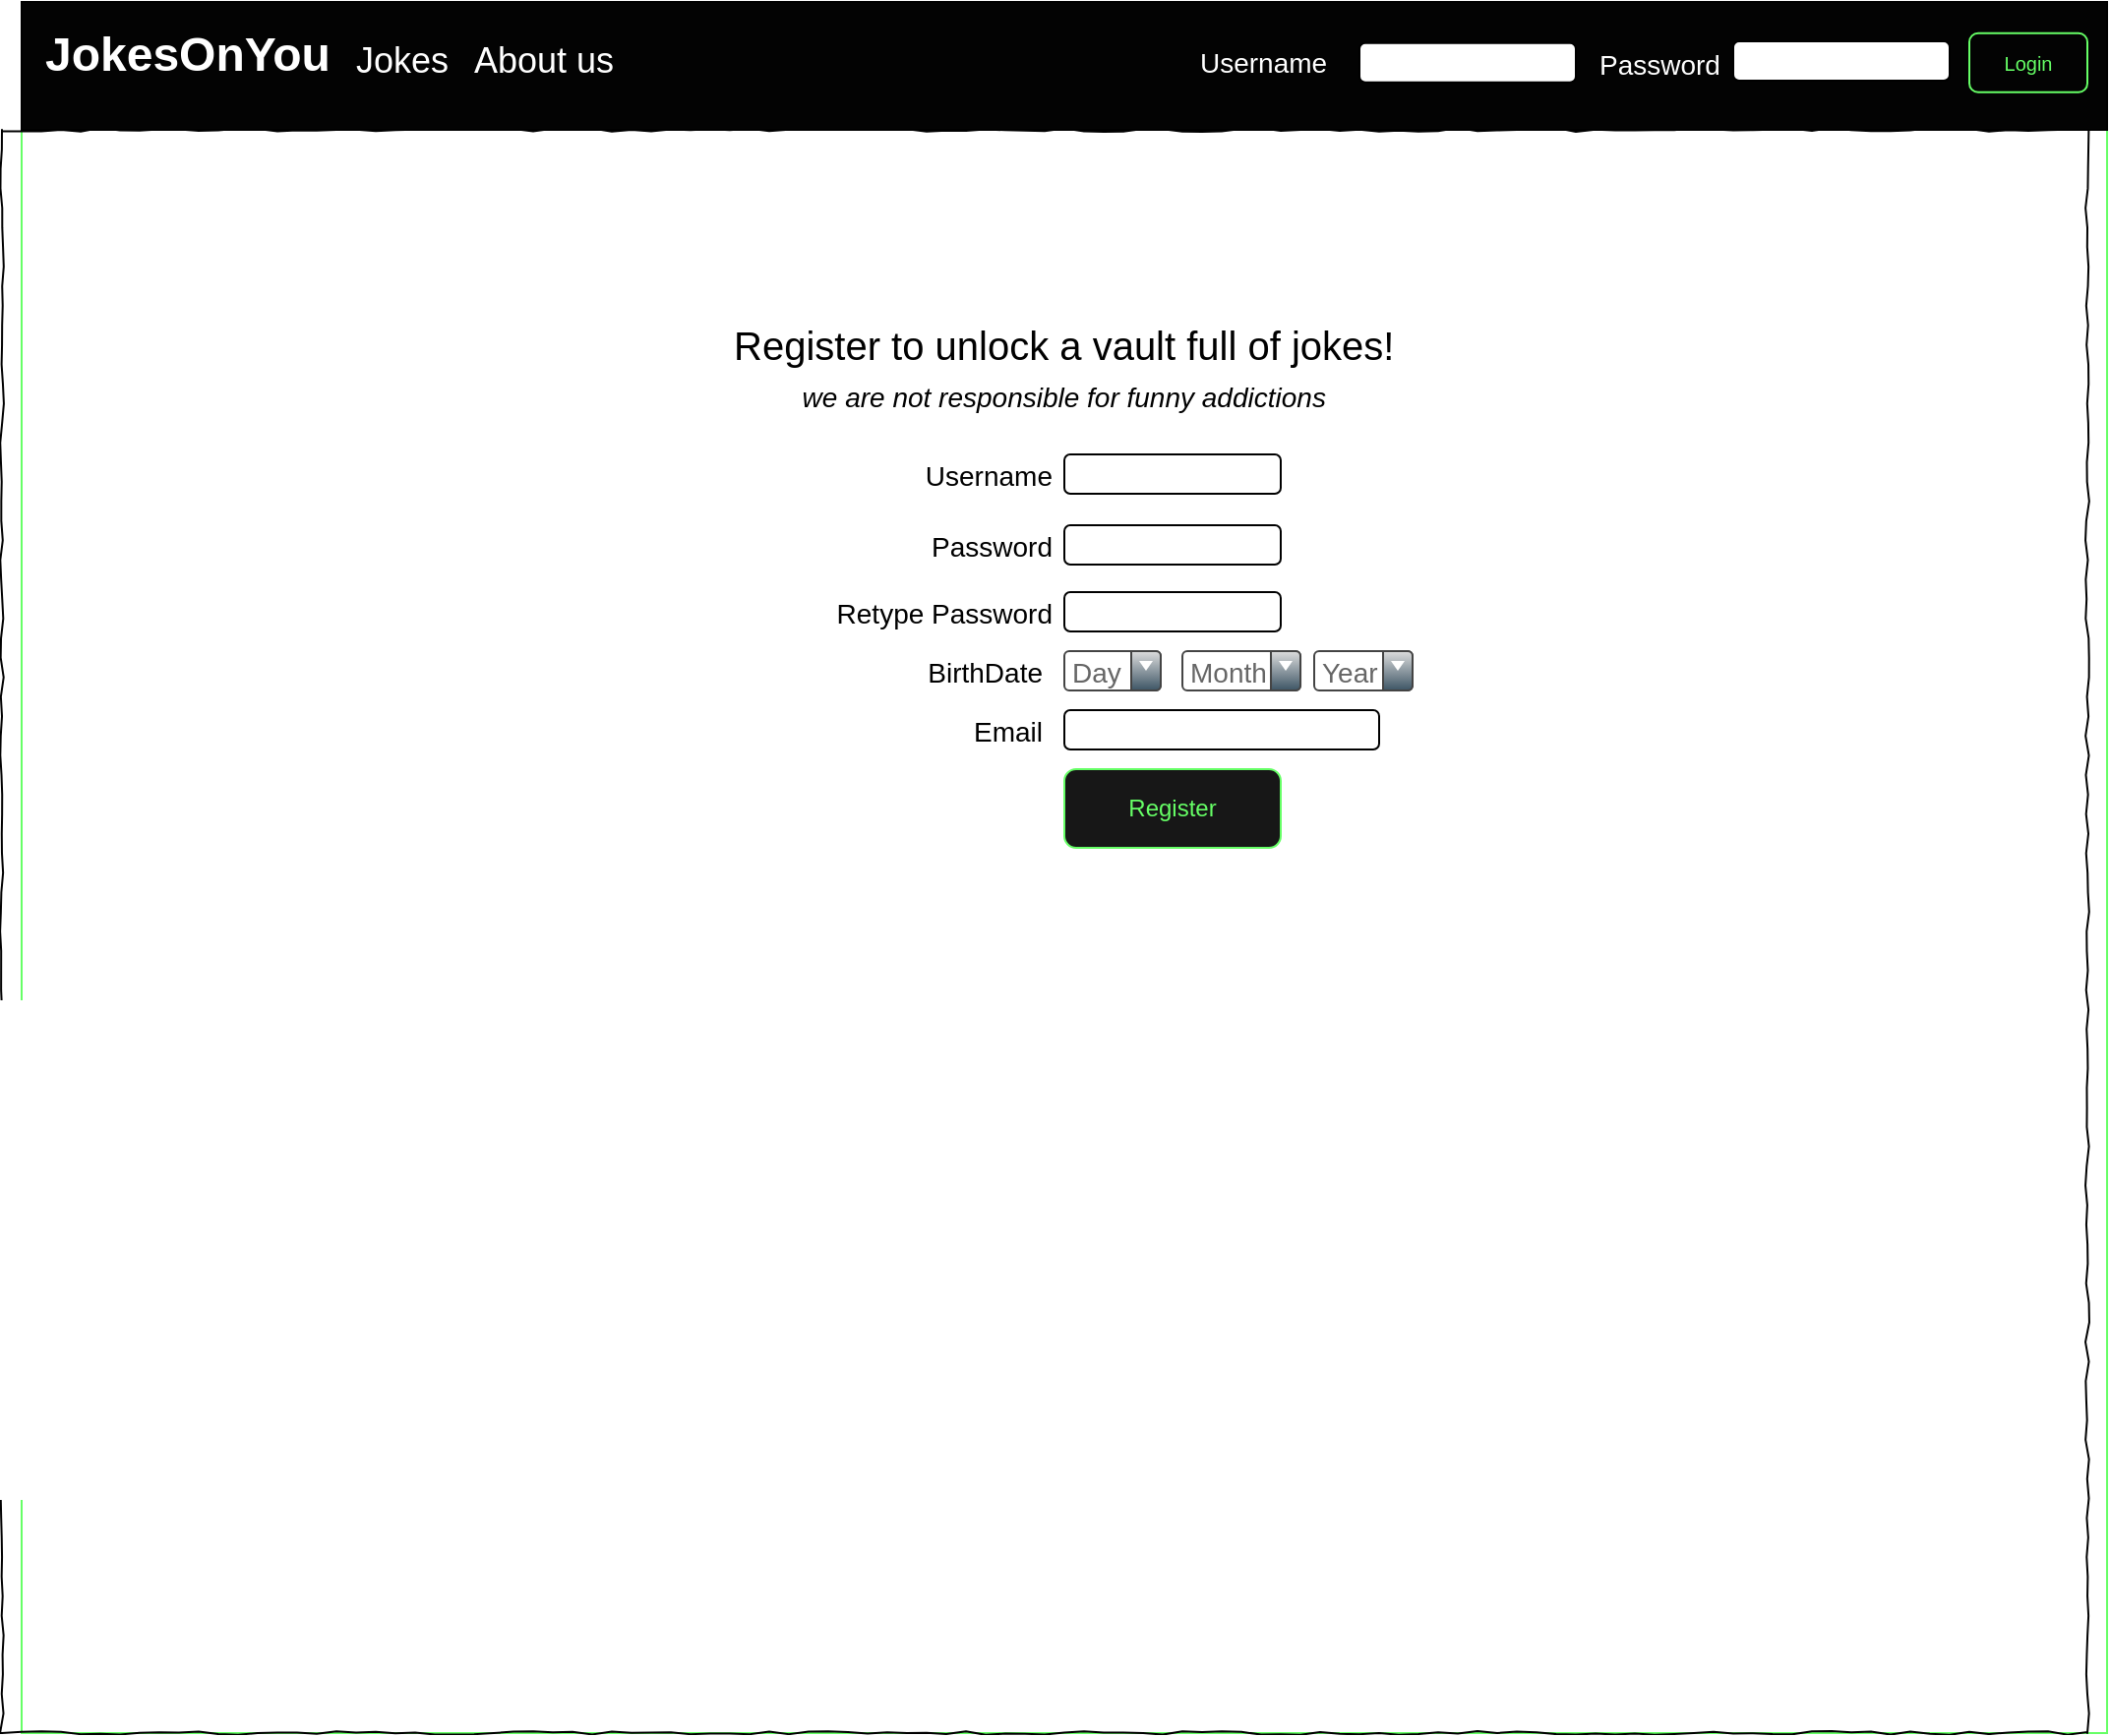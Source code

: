<mxfile version="14.4.3" type="device" pages="4"><diagram name="start" id="03018318-947c-dd8e-b7a3-06fadd420f32"><mxGraphModel dx="1024" dy="601" grid="1" gridSize="10" guides="1" tooltips="1" connect="1" arrows="1" fold="1" page="1" pageScale="1" pageWidth="1100" pageHeight="850" background="#ffffff" math="0" shadow="0"><root><mxCell id="0"/><mxCell id="1" parent="0"/><mxCell id="uzfyhoW0RvxoDRWat2tM-27" value="" style="rounded=0;whiteSpace=wrap;html=1;strokeColor=#66FF66;fontFamily=Helvetica;fontSize=24;fontColor=#000000;fillColor=#FFFFFF;" parent="1" vertex="1"><mxGeometry x="25" y="85" width="1060" height="815" as="geometry"/></mxCell><mxCell id="677b7b8949515195-1" value="" style="whiteSpace=wrap;html=1;rounded=0;shadow=0;labelBackgroundColor=none;strokeWidth=1;fontFamily=Verdana;fontSize=12;fontColor=#000000;align=center;comic=1;fillColor=none;" parent="1" vertex="1"><mxGeometry x="15" y="85" width="1060" height="815" as="geometry"/></mxCell><mxCell id="uzfyhoW0RvxoDRWat2tM-2" value="" style="rounded=0;whiteSpace=wrap;html=1;fontSize=24;fillColor=#030303;" parent="1" vertex="1"><mxGeometry x="25" y="20" width="1060" height="65" as="geometry"/></mxCell><mxCell id="677b7b8949515195-14" value="&lt;font face=&quot;Helvetica&quot;&gt;&lt;font style=&quot;font-size: 20px&quot;&gt;&lt;font style=&quot;font-size: 20px&quot;&gt;Register to unlock a vault full of jokes!&lt;/font&gt;&lt;br&gt;&lt;div style=&quot;text-align: center&quot;&gt;&lt;i style=&quot;font-size: 14px&quot;&gt;we are not responsible for funny addictions&lt;/i&gt;&lt;/div&gt;&lt;/font&gt;&lt;/font&gt;" style="text;html=1;points=[];align=left;verticalAlign=top;spacingTop=-4;fontSize=14;fontFamily=Verdana" parent="1" vertex="1"><mxGeometry x="385" y="180" width="60" height="20" as="geometry"/></mxCell><mxCell id="uzfyhoW0RvxoDRWat2tM-5" value="&lt;font color=&quot;#ffffff&quot;&gt;Username&lt;/font&gt;" style="text;html=1;points=[];align=left;verticalAlign=top;spacingTop=-4;fontSize=14;fontFamily=Helvetica;" parent="1" vertex="1"><mxGeometry x="622" y="40" width="60" height="20" as="geometry"/></mxCell><mxCell id="uzfyhoW0RvxoDRWat2tM-6" value="&lt;font color=&quot;#ffffff&quot;&gt;Password&lt;/font&gt;" style="text;html=1;points=[];align=left;verticalAlign=top;spacingTop=-4;fontSize=14;fontFamily=Helvetica;" parent="1" vertex="1"><mxGeometry x="825" y="40.88" width="60" height="20" as="geometry"/></mxCell><mxCell id="uzfyhoW0RvxoDRWat2tM-14" value="" style="rounded=1;whiteSpace=wrap;html=1;fontSize=24;" parent="1" vertex="1"><mxGeometry x="705" y="40.88" width="110" height="20" as="geometry"/></mxCell><mxCell id="uzfyhoW0RvxoDRWat2tM-15" value="" style="rounded=1;whiteSpace=wrap;html=1;fontSize=24;" parent="1" vertex="1"><mxGeometry x="895" y="40" width="110" height="20" as="geometry"/></mxCell><mxCell id="uzfyhoW0RvxoDRWat2tM-18" value="&lt;font color=&quot;#66ff66&quot;&gt;Login&lt;/font&gt;" style="rounded=1;html=1;shadow=0;dashed=0;whiteSpace=wrap;fontSize=10;align=center;strokeColor=#66FF66;fillColor=none;" parent="1" vertex="1"><mxGeometry x="1015" y="35.88" width="60" height="30" as="geometry"/></mxCell><mxCell id="uzfyhoW0RvxoDRWat2tM-21" value="&lt;font color=&quot;#66ff66&quot; style=&quot;font-size: 12px&quot;&gt;Register&lt;/font&gt;" style="rounded=1;html=1;shadow=0;dashed=0;whiteSpace=wrap;fontSize=10;align=center;strokeColor=#66FF66;fillColor=#171717;" parent="1" vertex="1"><mxGeometry x="555" y="410" width="110" height="40" as="geometry"/></mxCell><mxCell id="uzfyhoW0RvxoDRWat2tM-22" value="&lt;font&gt;Username&lt;/font&gt;" style="text;html=1;points=[];align=right;verticalAlign=top;spacingTop=-4;fontSize=14;fontFamily=Helvetica;" parent="1" vertex="1"><mxGeometry x="470" y="250" width="80" height="20" as="geometry"/></mxCell><mxCell id="uzfyhoW0RvxoDRWat2tM-23" value="" style="rounded=1;whiteSpace=wrap;html=1;fontSize=24;" parent="1" vertex="1"><mxGeometry x="555" y="250" width="110" height="20" as="geometry"/></mxCell><mxCell id="uzfyhoW0RvxoDRWat2tM-25" value="&lt;font&gt;Password&lt;/font&gt;" style="text;html=1;points=[];align=right;verticalAlign=top;spacingTop=-4;fontSize=14;fontFamily=Helvetica;" parent="1" vertex="1"><mxGeometry x="470" y="286" width="80" height="20" as="geometry"/></mxCell><mxCell id="uzfyhoW0RvxoDRWat2tM-26" value="" style="rounded=1;whiteSpace=wrap;html=1;fontSize=24;" parent="1" vertex="1"><mxGeometry x="555" y="286" width="110" height="20" as="geometry"/></mxCell><mxCell id="uzfyhoW0RvxoDRWat2tM-36" value="&lt;font&gt;Email&lt;/font&gt;" style="text;html=1;points=[];align=right;verticalAlign=top;spacingTop=-4;fontSize=14;fontFamily=Helvetica;" parent="1" vertex="1"><mxGeometry x="495" y="380" width="50" height="20" as="geometry"/></mxCell><mxCell id="uzfyhoW0RvxoDRWat2tM-37" value="" style="rounded=1;whiteSpace=wrap;html=1;fontSize=24;" parent="1" vertex="1"><mxGeometry x="555" y="380" width="160" height="20" as="geometry"/></mxCell><mxCell id="uzfyhoW0RvxoDRWat2tM-40" value="&lt;font&gt;BirthDate&lt;/font&gt;" style="text;html=1;points=[];align=right;verticalAlign=top;spacingTop=-4;fontSize=14;fontFamily=Helvetica;" parent="1" vertex="1"><mxGeometry x="475" y="350" width="70" height="20" as="geometry"/></mxCell><mxCell id="69ErY40VRjmMk0--3sbw-1" value="" style="rounded=1;whiteSpace=wrap;html=1;fontSize=24;" parent="1" vertex="1"><mxGeometry x="555" y="320" width="110" height="20" as="geometry"/></mxCell><mxCell id="69ErY40VRjmMk0--3sbw-2" value="&lt;font&gt;Retype Password&lt;/font&gt;" style="text;html=1;points=[];align=right;verticalAlign=top;spacingTop=-4;fontSize=14;fontFamily=Helvetica;" parent="1" vertex="1"><mxGeometry x="420" y="320" width="130" height="20" as="geometry"/></mxCell><mxCell id="69ErY40VRjmMk0--3sbw-7" value="&lt;font style=&quot;font-size: 14px&quot;&gt;Day&lt;/font&gt;" style="strokeWidth=1;html=1;shadow=0;dashed=0;shape=mxgraph.ios.iComboBox;spacingTop=2;spacingLeft=2;align=left;strokeColor=#444444;fontColor=#666666;buttonText=;fontSize=8;fillColor=#dddddd;fillColor2=#3D5565;" parent="1" vertex="1"><mxGeometry x="555" y="350" width="49" height="20" as="geometry"/></mxCell><mxCell id="69ErY40VRjmMk0--3sbw-8" value="&lt;font style=&quot;font-size: 14px&quot;&gt;Month&lt;/font&gt;" style="strokeWidth=1;html=1;shadow=0;dashed=0;shape=mxgraph.ios.iComboBox;spacingTop=2;spacingLeft=2;align=left;strokeColor=#444444;fontColor=#666666;buttonText=;fontSize=8;fillColor=#dddddd;fillColor2=#3D5565;" parent="1" vertex="1"><mxGeometry x="615.01" y="350" width="60" height="20" as="geometry"/></mxCell><mxCell id="69ErY40VRjmMk0--3sbw-9" value="&lt;font style=&quot;font-size: 14px&quot;&gt;Year&lt;/font&gt;" style="strokeWidth=1;html=1;shadow=0;dashed=0;shape=mxgraph.ios.iComboBox;spacingTop=2;spacingLeft=2;align=left;strokeColor=#444444;fontColor=#666666;buttonText=;fontSize=8;fillColor=#dddddd;fillColor2=#3D5565;" parent="1" vertex="1"><mxGeometry x="682" y="350" width="50" height="20" as="geometry"/></mxCell><mxCell id="yC5jvS1kni4Exx7G8xJP-1" value="&lt;font style=&quot;font-size: 18px&quot; color=&quot;#ffffff&quot;&gt;Jokes&lt;/font&gt;" style="text;html=1;points=[];align=left;verticalAlign=middle;spacingTop=0;fontSize=14;fontFamily=Helvetica;spacing=0;" vertex="1" parent="1"><mxGeometry x="195" y="40.0" width="60" height="20" as="geometry"/></mxCell><mxCell id="yC5jvS1kni4Exx7G8xJP-2" value="&lt;font color=&quot;#ffffff&quot;&gt;&lt;b&gt;JokesOnYou&lt;/b&gt;&lt;/font&gt;" style="text;html=1;points=[];align=left;verticalAlign=top;spacingTop=-4;fontSize=24;fontFamily=Helvetica;fontStyle=0" vertex="1" parent="1"><mxGeometry x="35" y="30" width="160" height="30" as="geometry"/></mxCell><mxCell id="yC5jvS1kni4Exx7G8xJP-3" value="&lt;font color=&quot;#ffffff&quot; style=&quot;font-size: 18px&quot;&gt;About us&lt;/font&gt;" style="text;html=1;points=[];align=left;verticalAlign=middle;spacingTop=0;fontSize=14;fontFamily=Helvetica;spacing=0;" vertex="1" parent="1"><mxGeometry x="255" y="40" width="90" height="20" as="geometry"/></mxCell></root></mxGraphModel></diagram><diagram name="profile " id="VSMVsqGsqmTdIlZqcfFO"><mxGraphModel dx="1024" dy="601" grid="1" gridSize="10" guides="1" tooltips="1" connect="1" arrows="1" fold="1" page="1" pageScale="1" pageWidth="1100" pageHeight="850" background="#ffffff" math="0" shadow="0"><root><mxCell id="gmU89mJivUMWffrjPJkU-0"/><mxCell id="gmU89mJivUMWffrjPJkU-1" parent="gmU89mJivUMWffrjPJkU-0"/><mxCell id="gmU89mJivUMWffrjPJkU-2" value="" style="rounded=0;whiteSpace=wrap;html=1;strokeColor=#66FF66;fontFamily=Helvetica;fontSize=24;fontColor=#000000;fillColor=#FFFFFF;" parent="gmU89mJivUMWffrjPJkU-1" vertex="1"><mxGeometry x="25" y="85" width="1060" height="815" as="geometry"/></mxCell><mxCell id="gmU89mJivUMWffrjPJkU-3" value="" style="whiteSpace=wrap;html=1;rounded=0;shadow=0;labelBackgroundColor=none;strokeWidth=1;fontFamily=Verdana;fontSize=12;fontColor=#000000;align=center;comic=1;fillColor=none;" parent="gmU89mJivUMWffrjPJkU-1" vertex="1"><mxGeometry x="15" y="85" width="1060" height="815" as="geometry"/></mxCell><mxCell id="gmU89mJivUMWffrjPJkU-4" value="" style="rounded=0;whiteSpace=wrap;html=1;fontSize=24;fillColor=#030303;" parent="gmU89mJivUMWffrjPJkU-1" vertex="1"><mxGeometry x="25" y="20" width="1060" height="65" as="geometry"/></mxCell><mxCell id="gmU89mJivUMWffrjPJkU-5" value="&lt;font style=&quot;font-size: 18px&quot; color=&quot;#ffffff&quot;&gt;Jokes&lt;/font&gt;" style="text;html=1;points=[];align=left;verticalAlign=middle;spacingTop=0;fontSize=14;fontFamily=Helvetica;spacing=0;" parent="gmU89mJivUMWffrjPJkU-1" vertex="1"><mxGeometry x="195" y="40.0" width="60" height="20" as="geometry"/></mxCell><mxCell id="gmU89mJivUMWffrjPJkU-6" value="&lt;font color=&quot;#ffffff&quot;&gt;&lt;b&gt;JokesOnYou&lt;/b&gt;&lt;/font&gt;" style="text;html=1;points=[];align=left;verticalAlign=top;spacingTop=-4;fontSize=24;fontFamily=Helvetica;fontStyle=0" parent="gmU89mJivUMWffrjPJkU-1" vertex="1"><mxGeometry x="35" y="30" width="160" height="30" as="geometry"/></mxCell><mxCell id="gmU89mJivUMWffrjPJkU-13" value="&lt;font color=&quot;#ffffff&quot; style=&quot;font-size: 18px&quot;&gt;About us&lt;/font&gt;" style="text;html=1;points=[];align=left;verticalAlign=middle;spacingTop=0;fontSize=14;fontFamily=Helvetica;spacing=0;" parent="gmU89mJivUMWffrjPJkU-1" vertex="1"><mxGeometry x="255" y="40" width="90" height="20" as="geometry"/></mxCell><mxCell id="gmU89mJivUMWffrjPJkU-22" value="&lt;b style=&quot;color: rgb(8 , 8 , 8) ; font-size: 14px ; text-align: center&quot;&gt;Hello Max&lt;/b&gt;" style="rounded=1;strokeColor=none;html=1;fontColor=#ffffff;align=left;fontSize=12;spacingLeft=10;fillColor=#66FF66;" parent="gmU89mJivUMWffrjPJkU-1" vertex="1"><mxGeometry x="945" y="30" width="110" height="40" as="geometry"/></mxCell><mxCell id="gmU89mJivUMWffrjPJkU-23" value="" style="shape=triangle;direction=south;strokeColor=none;html=1;fillColor=#000000;" parent="gmU89mJivUMWffrjPJkU-22" vertex="1"><mxGeometry x="1" y="0.5" width="12" height="6" relative="1" as="geometry"><mxPoint x="-20" y="-3" as="offset"/></mxGeometry></mxCell><mxCell id="hHrK4tPztSWWigF4Lzm4-0" value="" style="rounded=1;shadow=1;html=1;arcSize=4;fontSize=15;fillColor=#000000;" parent="gmU89mJivUMWffrjPJkU-1" vertex="1"><mxGeometry x="945" y="72.88" width="110" height="150" as="geometry"/></mxCell><mxCell id="hHrK4tPztSWWigF4Lzm4-1" value="&lt;font color=&quot;#66ff66&quot;&gt;Edit profile&lt;/font&gt;" style="rounded=0;strokeColor=none;shadow=0;html=1;align=left;fontSize=12;spacingLeft=10;resizeWidth=1;fontColor=#FFFFFF;spacing=0;fillColor=#000000;" parent="hHrK4tPztSWWigF4Lzm4-0" vertex="1"><mxGeometry width="110" height="30" relative="1" as="geometry"><mxPoint as="offset"/></mxGeometry></mxCell><mxCell id="hHrK4tPztSWWigF4Lzm4-2" value="&lt;span style=&quot;color: rgb(255 , 255 , 255)&quot;&gt;Logout&lt;/span&gt;" style="rounded=0;fillColor=none;strokeColor=none;shadow=0;html=1;align=left;fontSize=12;spacingLeft=10;fontColor=#253858;resizeWidth=1;labelPosition=center;verticalLabelPosition=middle;verticalAlign=middle;spacing=0;" parent="hHrK4tPztSWWigF4Lzm4-0" vertex="1"><mxGeometry width="110" height="30" relative="1" as="geometry"><mxPoint y="120" as="offset"/></mxGeometry></mxCell><mxCell id="LnmNq6flQ6ig4zbonFNt-9" value="&lt;span style=&quot;color: rgb(255 , 255 , 255)&quot;&gt;Favorites&lt;/span&gt;" style="rounded=0;fillColor=none;strokeColor=none;shadow=0;html=1;align=left;fontSize=12;spacingLeft=10;fontColor=#253858;resizeWidth=1;labelPosition=center;verticalLabelPosition=middle;verticalAlign=middle;spacing=0;" vertex="1" parent="hHrK4tPztSWWigF4Lzm4-0"><mxGeometry y="59.999" width="110" height="30" as="geometry"/></mxCell><mxCell id="LnmNq6flQ6ig4zbonFNt-10" value="&lt;span style=&quot;color: rgb(255 , 255 , 255)&quot;&gt;Joke Management&lt;/span&gt;" style="rounded=0;fillColor=none;strokeColor=none;shadow=0;html=1;align=left;fontSize=12;spacingLeft=10;fontColor=#253858;resizeWidth=1;labelPosition=center;verticalLabelPosition=middle;verticalAlign=middle;spacing=0;" vertex="1" parent="hHrK4tPztSWWigF4Lzm4-0"><mxGeometry y="30.002" width="110" height="30" as="geometry"/></mxCell><mxCell id="LnmNq6flQ6ig4zbonFNt-11" value="&lt;span style=&quot;color: rgb(255 , 255 , 255)&quot;&gt;Liked&lt;/span&gt;" style="rounded=0;fillColor=none;strokeColor=none;shadow=0;html=1;align=left;fontSize=12;spacingLeft=10;fontColor=#253858;resizeWidth=1;labelPosition=center;verticalLabelPosition=middle;verticalAlign=middle;spacing=0;" vertex="1" parent="hHrK4tPztSWWigF4Lzm4-0"><mxGeometry y="87.115" width="110" height="30" as="geometry"/></mxCell><mxCell id="HOBNfjAkjbipEzUm6LTK-0" value="&lt;font color=&quot;#ffffff&quot; style=&quot;font-size: 18px&quot;&gt;Favorites&lt;/font&gt;" style="text;html=1;points=[];align=left;verticalAlign=middle;spacingTop=0;fontSize=14;fontFamily=Helvetica;spacing=0;" parent="gmU89mJivUMWffrjPJkU-1" vertex="1"><mxGeometry x="345" y="40.0" width="90" height="20" as="geometry"/></mxCell><mxCell id="HOBNfjAkjbipEzUm6LTK-1" value="&lt;font color=&quot;#ffffff&quot; style=&quot;font-size: 18px&quot;&gt;Liked&amp;nbsp;&lt;/font&gt;" style="text;html=1;points=[];align=left;verticalAlign=middle;spacingTop=0;fontSize=14;fontFamily=Helvetica;spacing=0;" parent="gmU89mJivUMWffrjPJkU-1" vertex="1"><mxGeometry x="435" y="40.0" width="60" height="20" as="geometry"/></mxCell><mxCell id="sEq9kYWxCr2oLpu19FVY-0" value="&lt;font&gt;Username&lt;/font&gt;" style="text;html=1;points=[];align=left;verticalAlign=middle;spacingTop=0;fontSize=14;fontFamily=Helvetica;labelPosition=right;verticalLabelPosition=middle;textDirection=rtl;spacing=0;" parent="gmU89mJivUMWffrjPJkU-1" vertex="1"><mxGeometry x="170.17" y="290" width="64.83" height="20" as="geometry"/></mxCell><mxCell id="QjKHNUfNB4S-T3WTxhdG-0" value="&lt;font style=&quot;font-size: 15px&quot;&gt;&amp;nbsp;max&lt;/font&gt;" style="rounded=1;whiteSpace=wrap;html=1;fontSize=15;align=left;" parent="gmU89mJivUMWffrjPJkU-1" vertex="1"><mxGeometry x="245" y="290" width="150" height="20" as="geometry"/></mxCell><mxCell id="ZhlTYVXpqHJwRWY3emlx-2" value="" style="rounded=1;whiteSpace=wrap;html=1;strokeWidth=2;fontSize=15;fontColor=#FFFFFF;fillColor=#030303;strokeColor=none;rotation=0;" parent="gmU89mJivUMWffrjPJkU-1" vertex="1"><mxGeometry x="85.17" y="161.29" width="230" height="50" as="geometry"/></mxCell><mxCell id="ZhlTYVXpqHJwRWY3emlx-3" value="&lt;b style=&quot;font-size: 18px&quot;&gt;Having fun today Max?&lt;/b&gt;" style="text;html=1;align=center;verticalAlign=middle;resizable=0;points=[];autosize=1;fontSize=18;fontColor=#FFFFFF;rotation=0;" parent="gmU89mJivUMWffrjPJkU-1" vertex="1"><mxGeometry x="95" y="170" width="210" height="30" as="geometry"/></mxCell><mxCell id="Q49zi_7K3LsmyTLXXrl2-0" value="&lt;font&gt;BirthDate&lt;/font&gt;" style="text;html=1;points=[];align=left;verticalAlign=middle;spacingTop=0;fontSize=14;fontFamily=Helvetica;labelPosition=right;verticalLabelPosition=middle;textDirection=rtl;spacing=0;" parent="gmU89mJivUMWffrjPJkU-1" vertex="1"><mxGeometry x="145" y="380" width="95" height="20" as="geometry"/></mxCell><mxCell id="Q49zi_7K3LsmyTLXXrl2-2" value="&lt;b style=&quot;font-size: 18px&quot;&gt;&lt;font color=&quot;#000000&quot;&gt;Account information&lt;/font&gt;&lt;/b&gt;" style="text;html=1;align=center;verticalAlign=middle;resizable=0;points=[];autosize=1;fontSize=18;fontColor=#FFFFFF;" parent="gmU89mJivUMWffrjPJkU-1" vertex="1"><mxGeometry x="85" y="250" width="190" height="30" as="geometry"/></mxCell><mxCell id="njzdr0IsWLh0vYRnaZi_-0" value="&lt;font style=&quot;font-size: 14px&quot;&gt;Day&lt;/font&gt;" style="strokeWidth=1;html=1;shadow=0;dashed=0;shape=mxgraph.ios.iComboBox;spacingTop=2;spacingLeft=2;align=left;strokeColor=#444444;fontColor=#666666;buttonText=;fontSize=8;fillColor=#dddddd;fillColor2=#3D5565;" parent="gmU89mJivUMWffrjPJkU-1" vertex="1"><mxGeometry x="246" y="380" width="49" height="20" as="geometry"/></mxCell><mxCell id="g4DktZnmvbv_XPtohKvt-0" value="&lt;font style=&quot;font-size: 14px&quot;&gt;Month&lt;/font&gt;" style="strokeWidth=1;html=1;shadow=0;dashed=0;shape=mxgraph.ios.iComboBox;spacingTop=2;spacingLeft=2;align=left;strokeColor=#444444;fontColor=#666666;buttonText=;fontSize=8;fillColor=#dddddd;fillColor2=#3D5565;" parent="gmU89mJivUMWffrjPJkU-1" vertex="1"><mxGeometry x="305" y="380" width="60" height="20" as="geometry"/></mxCell><mxCell id="fMk5qkBTSuAIuQaNirrR-0" value="&lt;font style=&quot;font-size: 14px&quot;&gt;Year&lt;/font&gt;" style="strokeWidth=1;html=1;shadow=0;dashed=0;shape=mxgraph.ios.iComboBox;spacingTop=2;spacingLeft=2;align=left;strokeColor=#444444;fontColor=#666666;buttonText=;fontSize=8;fillColor=#dddddd;fillColor2=#3D5565;" parent="gmU89mJivUMWffrjPJkU-1" vertex="1"><mxGeometry x="375" y="380" width="50" height="20" as="geometry"/></mxCell><mxCell id="gA1sjm1QXosywJ_SQxLB-0" value="&lt;span style=&quot;font-size: 14px&quot;&gt;&lt;b&gt;&lt;font color=&quot;#66ff66&quot;&gt;Save&lt;/font&gt;&lt;/b&gt;&lt;/span&gt;" style="rounded=1;html=1;shadow=0;dashed=0;whiteSpace=wrap;fontSize=10;align=center;strokeColor=#66FF66;fillColor=#171717;" parent="gmU89mJivUMWffrjPJkU-1" vertex="1"><mxGeometry x="180" y="451.47" width="110" height="40" as="geometry"/></mxCell><mxCell id="gA1sjm1QXosywJ_SQxLB-1" value="&lt;font style=&quot;font-size: 14px&quot; color=&quot;#ff6666&quot;&gt;&lt;b&gt;Cancel&lt;/b&gt;&lt;/font&gt;" style="rounded=1;html=1;shadow=0;dashed=0;whiteSpace=wrap;fontSize=10;align=center;strokeColor=#66FF66;fillColor=#171717;" parent="gmU89mJivUMWffrjPJkU-1" vertex="1"><mxGeometry x="305" y="450" width="110" height="40" as="geometry"/></mxCell><mxCell id="X0Iws7RMVMTyzRHdEXya-0" value="&lt;font&gt;New Password&lt;/font&gt;" style="text;html=1;points=[];align=left;verticalAlign=middle;spacingTop=0;fontSize=14;fontFamily=Helvetica;labelPosition=right;verticalLabelPosition=middle;textDirection=rtl;spacing=0;" parent="gmU89mJivUMWffrjPJkU-1" vertex="1"><mxGeometry x="144.5" y="320" width="90.5" height="20" as="geometry"/></mxCell><mxCell id="SR4GY854EO5g18lW2uVw-1" value="&lt;font&gt;Retype New Password&lt;/font&gt;" style="text;html=1;points=[];align=left;verticalAlign=middle;spacingTop=0;fontSize=14;fontFamily=Helvetica;labelPosition=right;verticalLabelPosition=middle;textDirection=rtl;spacing=0;" parent="gmU89mJivUMWffrjPJkU-1" vertex="1"><mxGeometry x="95" y="350" width="140" height="20" as="geometry"/></mxCell><mxCell id="nCfHkORzXq1HqVKKYzaX-1" value="&lt;font style=&quot;font-size: 15px&quot;&gt;*******&lt;/font&gt;" style="rounded=1;whiteSpace=wrap;html=1;fontSize=15;align=left;" parent="gmU89mJivUMWffrjPJkU-1" vertex="1"><mxGeometry x="245" y="320" width="150" height="20" as="geometry"/></mxCell><mxCell id="nCfHkORzXq1HqVKKYzaX-2" value="&lt;font style=&quot;font-size: 15px&quot;&gt;********&lt;/font&gt;" style="rounded=1;whiteSpace=wrap;html=1;fontSize=15;align=left;" parent="gmU89mJivUMWffrjPJkU-1" vertex="1"><mxGeometry x="245" y="350" width="150" height="20" as="geometry"/></mxCell><mxCell id="aTXpKL6EYuZz0shwxYKZ-0" value="&lt;font&gt;Email&lt;/font&gt;" style="text;html=1;points=[];align=left;verticalAlign=middle;spacingTop=0;fontSize=14;fontFamily=Helvetica;labelPosition=right;verticalLabelPosition=middle;textDirection=rtl;spacing=0;" parent="gmU89mJivUMWffrjPJkU-1" vertex="1"><mxGeometry x="180" y="405" width="60" height="20" as="geometry"/></mxCell><mxCell id="0fyKJ0LUrqAIuK5iou5o-0" value="" style="rounded=1;whiteSpace=wrap;html=1;fontSize=24;" parent="gmU89mJivUMWffrjPJkU-1" vertex="1"><mxGeometry x="245" y="405" width="150" height="20" as="geometry"/></mxCell><mxCell id="0fyKJ0LUrqAIuK5iou5o-1" value="&lt;font color=&quot;#000000&quot;&gt;&lt;b&gt;Account Settings&lt;/b&gt;&lt;/font&gt;" style="text;html=1;align=right;verticalAlign=middle;resizable=0;points=[];autosize=1;fontSize=18;fontColor=#FFFFFF;labelPosition=left;verticalLabelPosition=middle;textDirection=rtl;spacing=0;" parent="gmU89mJivUMWffrjPJkU-1" vertex="1"><mxGeometry x="465" y="250" width="160" height="30" as="geometry"/></mxCell><mxCell id="0fyKJ0LUrqAIuK5iou5o-2" value="&lt;font&gt;Nsfw (you have to be older than 18)&lt;/font&gt;" style="text;html=1;points=[];align=left;verticalAlign=top;spacingTop=0;fontSize=14;fontFamily=Helvetica;spacing=0;" parent="gmU89mJivUMWffrjPJkU-1" vertex="1"><mxGeometry x="465" y="290" width="230" height="20" as="geometry"/></mxCell><mxCell id="0fyKJ0LUrqAIuK5iou5o-3" value="" style="fillColor=#36B37E;strokeColor=none;rounded=1;arcSize=50;fontSize=15;fontColor=#66FF66;" parent="gmU89mJivUMWffrjPJkU-1" vertex="1"><mxGeometry x="705" y="290" width="35" height="20" as="geometry"/></mxCell><mxCell id="0fyKJ0LUrqAIuK5iou5o-4" value="" style="shape=ellipse;strokeColor=none;fillColor=#ffffff" parent="0fyKJ0LUrqAIuK5iou5o-3" vertex="1"><mxGeometry x="1" y="0.5" width="12" height="12" relative="1" as="geometry"><mxPoint x="-14" y="-6" as="offset"/></mxGeometry></mxCell><mxCell id="0fyKJ0LUrqAIuK5iou5o-5" value="" style="html=1;shadow=0;dashed=0;shape=mxgraph.atlassian.check;strokeColor=#ffffff;fontColor=#66FF66;" parent="0fyKJ0LUrqAIuK5iou5o-3" vertex="1"><mxGeometry y="0.5" width="6" height="5" relative="1" as="geometry"><mxPoint x="4" y="-3" as="offset"/></mxGeometry></mxCell><mxCell id="LnmNq6flQ6ig4zbonFNt-0" style="edgeStyle=orthogonalEdgeStyle;rounded=0;orthogonalLoop=1;jettySize=auto;html=1;exitX=0.5;exitY=1;exitDx=0;exitDy=0;" edge="1" parent="gmU89mJivUMWffrjPJkU-1" source="nCfHkORzXq1HqVKKYzaX-1" target="nCfHkORzXq1HqVKKYzaX-1"><mxGeometry relative="1" as="geometry"/></mxCell><mxCell id="LnmNq6flQ6ig4zbonFNt-2" value="" style="rounded=1;whiteSpace=wrap;html=1;" vertex="1" parent="gmU89mJivUMWffrjPJkU-1"><mxGeometry x="465" y="330" width="220" height="140" as="geometry"/></mxCell><mxCell id="LnmNq6flQ6ig4zbonFNt-3" value="&lt;font&gt;Registered: 31-02-2021&lt;/font&gt;" style="text;html=1;points=[];align=right;verticalAlign=middle;spacingTop=0;fontSize=14;fontFamily=Helvetica;labelPosition=left;verticalLabelPosition=middle;spacing=0;textDirection=rtl;" vertex="1" parent="gmU89mJivUMWffrjPJkU-1"><mxGeometry x="475" y="365" width="160" height="20" as="geometry"/></mxCell><mxCell id="LnmNq6flQ6ig4zbonFNt-4" value="&lt;font&gt;Viewed Jokes: 312&lt;/font&gt;" style="text;html=1;points=[];align=right;verticalAlign=middle;spacingTop=0;fontSize=14;fontFamily=Helvetica;labelPosition=left;verticalLabelPosition=middle;spacing=0;textDirection=rtl;" vertex="1" parent="gmU89mJivUMWffrjPJkU-1"><mxGeometry x="475" y="385" width="160" height="20" as="geometry"/></mxCell><mxCell id="LnmNq6flQ6ig4zbonFNt-5" value="&lt;font&gt;Likes recieved: 1999&lt;br&gt;&lt;/font&gt;" style="text;html=1;points=[];align=right;verticalAlign=middle;spacingTop=0;fontSize=14;fontFamily=Helvetica;labelPosition=left;verticalLabelPosition=middle;spacing=0;textDirection=rtl;" vertex="1" parent="gmU89mJivUMWffrjPJkU-1"><mxGeometry x="475" y="405" width="160" height="20" as="geometry"/></mxCell><mxCell id="LnmNq6flQ6ig4zbonFNt-6" value="&lt;font&gt;Tags Liked: 30&lt;br&gt;&lt;/font&gt;" style="text;html=1;points=[];align=right;verticalAlign=middle;spacingTop=0;fontSize=14;fontFamily=Helvetica;labelPosition=left;verticalLabelPosition=middle;spacing=0;textDirection=rtl;" vertex="1" parent="gmU89mJivUMWffrjPJkU-1"><mxGeometry x="475" y="425" width="160" height="20" as="geometry"/></mxCell><mxCell id="LnmNq6flQ6ig4zbonFNt-7" value="&lt;font&gt;Tag Likes Recieved: 561&lt;br&gt;&lt;/font&gt;" style="text;html=1;points=[];align=right;verticalAlign=middle;spacingTop=0;fontSize=14;fontFamily=Helvetica;labelPosition=left;verticalLabelPosition=middle;spacing=0;textDirection=rtl;" vertex="1" parent="gmU89mJivUMWffrjPJkU-1"><mxGeometry x="475" y="445" width="160" height="20" as="geometry"/></mxCell><mxCell id="LnmNq6flQ6ig4zbonFNt-8" value="&lt;font color=&quot;#000000&quot;&gt;&lt;b&gt;Statistics&lt;br&gt;&lt;/b&gt;&lt;/font&gt;" style="text;html=1;align=right;verticalAlign=middle;resizable=0;points=[];autosize=1;fontSize=18;fontColor=#FFFFFF;labelPosition=left;verticalLabelPosition=middle;textDirection=rtl;spacing=0;" vertex="1" parent="gmU89mJivUMWffrjPJkU-1"><mxGeometry x="475" y="335" width="100" height="30" as="geometry"/></mxCell></root></mxGraphModel></diagram><diagram id="LXiVOiJ6wngqExgqSIOW" name="about us"><mxGraphModel dx="853" dy="501" grid="1" gridSize="10" guides="1" tooltips="1" connect="1" arrows="1" fold="1" page="1" pageScale="1" pageWidth="827" pageHeight="1169" math="0" shadow="0"><root><mxCell id="2EerS8CGH26FEFS-pU_c-0"/><mxCell id="2EerS8CGH26FEFS-pU_c-1" parent="2EerS8CGH26FEFS-pU_c-0"/><mxCell id="2EerS8CGH26FEFS-pU_c-2" value="" style="rounded=0;whiteSpace=wrap;html=1;strokeColor=#66FF66;fontFamily=Helvetica;fontSize=24;fontColor=#000000;fillColor=#FFFFFF;" parent="2EerS8CGH26FEFS-pU_c-1" vertex="1"><mxGeometry x="30" y="85" width="1060" height="815" as="geometry"/></mxCell><mxCell id="2EerS8CGH26FEFS-pU_c-3" value="" style="whiteSpace=wrap;html=1;rounded=0;shadow=0;labelBackgroundColor=none;strokeWidth=1;fontFamily=Verdana;fontSize=12;fontColor=#000000;align=center;comic=1;fillColor=none;" parent="2EerS8CGH26FEFS-pU_c-1" vertex="1"><mxGeometry x="20" y="85" width="1060" height="815" as="geometry"/></mxCell><mxCell id="2EerS8CGH26FEFS-pU_c-4" value="" style="rounded=0;whiteSpace=wrap;html=1;fontSize=24;fillColor=#030303;" parent="2EerS8CGH26FEFS-pU_c-1" vertex="1"><mxGeometry x="30" y="20" width="1060" height="65" as="geometry"/></mxCell><mxCell id="2EerS8CGH26FEFS-pU_c-7" value="&lt;font color=&quot;#ffffff&quot;&gt;Username&lt;/font&gt;" style="text;html=1;points=[];align=left;verticalAlign=top;spacingTop=-4;fontSize=14;fontFamily=Helvetica;" parent="2EerS8CGH26FEFS-pU_c-1" vertex="1"><mxGeometry x="627" y="40" width="60" height="20" as="geometry"/></mxCell><mxCell id="2EerS8CGH26FEFS-pU_c-8" value="&lt;font color=&quot;#ffffff&quot;&gt;Password&lt;/font&gt;" style="text;html=1;points=[];align=left;verticalAlign=top;spacingTop=-4;fontSize=14;fontFamily=Helvetica;" parent="2EerS8CGH26FEFS-pU_c-1" vertex="1"><mxGeometry x="830" y="40.88" width="60" height="20" as="geometry"/></mxCell><mxCell id="2EerS8CGH26FEFS-pU_c-9" value="" style="rounded=1;whiteSpace=wrap;html=1;fontSize=24;" parent="2EerS8CGH26FEFS-pU_c-1" vertex="1"><mxGeometry x="710" y="40.88" width="110" height="20" as="geometry"/></mxCell><mxCell id="2EerS8CGH26FEFS-pU_c-10" value="" style="rounded=1;whiteSpace=wrap;html=1;fontSize=24;" parent="2EerS8CGH26FEFS-pU_c-1" vertex="1"><mxGeometry x="900" y="40" width="110" height="20" as="geometry"/></mxCell><mxCell id="2EerS8CGH26FEFS-pU_c-11" value="&lt;font color=&quot;#66ff66&quot;&gt;Login&lt;/font&gt;" style="rounded=1;html=1;shadow=0;dashed=0;whiteSpace=wrap;fontSize=10;align=center;strokeColor=#66FF66;fillColor=none;" parent="2EerS8CGH26FEFS-pU_c-1" vertex="1"><mxGeometry x="1020" y="35.88" width="60" height="30" as="geometry"/></mxCell><mxCell id="2EerS8CGH26FEFS-pU_c-13" value="&lt;h1&gt;About us Heading&lt;/h1&gt;&lt;p style=&quot;margin: 0px 0px 15px ; padding: 0px ; text-align: justify ; font-family: &amp;#34;open sans&amp;#34; , &amp;#34;arial&amp;#34; , sans-serif ; font-size: 14px ; background-color: rgb(255 , 255 , 255)&quot;&gt;Lorem ipsum dolor sit amet, consectetur adipiscing elit. Aenean rhoncus pellentesque sollicitudin. In eu congue tortor. Mauris nec nunc eget dui lobortis porttitor. Nullam consequat leo quam, eu eleifend elit commodo tempus. Nulla tincidunt ipsum magna, et consectetur ex dictum congue. Nulla molestie justo a ex vehicula semper. In eget dictum augue.&lt;/p&gt;&lt;p style=&quot;margin: 0px 0px 15px ; padding: 0px ; text-align: justify ; font-family: &amp;#34;open sans&amp;#34; , &amp;#34;arial&amp;#34; , sans-serif ; font-size: 14px ; background-color: rgb(255 , 255 , 255)&quot;&gt;In luctus, velit quis tristique euismod, arcu nulla facilisis lorem, et blandit leo metus in justo. Suspendisse porttitor nibh mollis faucibus convallis. Ut imperdiet blandit purus. Mauris vitae lorem quis ante sagittis aliquet. Cras vel mi imperdiet ipsum cursus cursus in quis metus. Pellentesque id elementum enim, consequat molestie erat. Donec nec sapien at dolor aliquet faucibus. Duis eu tempor ligula&lt;/p&gt;" style="text;html=1;strokeColor=none;fillColor=none;spacing=5;spacingTop=-20;whiteSpace=wrap;overflow=hidden;rounded=0;labelBackgroundColor=none;" parent="2EerS8CGH26FEFS-pU_c-1" vertex="1"><mxGeometry x="85" y="130" width="845" height="170" as="geometry"/></mxCell><mxCell id="2EerS8CGH26FEFS-pU_c-14" value="&lt;h1&gt;Created By Heading&lt;/h1&gt;&lt;p&gt;Lorem ipsum dolor sit amet, consectetur adipisicing elit, sed do eiusmod tempor incididunt ut labore et dolore magna aliqua.&lt;/p&gt;" style="text;html=1;strokeColor=none;fillColor=none;spacing=5;spacingTop=-20;whiteSpace=wrap;overflow=hidden;rounded=0;labelBackgroundColor=none;fontColor=#000000;" parent="2EerS8CGH26FEFS-pU_c-1" vertex="1"><mxGeometry x="85" y="310" width="790" height="70" as="geometry"/></mxCell><mxCell id="2EerS8CGH26FEFS-pU_c-15" value="" style="shape=actor;whiteSpace=wrap;html=1;labelBackgroundColor=none;fontColor=#000000;" parent="2EerS8CGH26FEFS-pU_c-1" vertex="1"><mxGeometry x="90" y="390" width="40" height="60" as="geometry"/></mxCell><mxCell id="2EerS8CGH26FEFS-pU_c-16" value="Text" style="text;html=1;strokeColor=none;fillColor=none;align=center;verticalAlign=middle;whiteSpace=wrap;rounded=0;labelBackgroundColor=none;fontColor=#000000;" parent="2EerS8CGH26FEFS-pU_c-1" vertex="1"><mxGeometry x="90" y="450" width="40" height="20" as="geometry"/></mxCell><mxCell id="2EerS8CGH26FEFS-pU_c-17" value="" style="shape=actor;whiteSpace=wrap;html=1;labelBackgroundColor=none;fontColor=#000000;" parent="2EerS8CGH26FEFS-pU_c-1" vertex="1"><mxGeometry x="150" y="390" width="40" height="60" as="geometry"/></mxCell><mxCell id="2EerS8CGH26FEFS-pU_c-18" value="Text" style="text;html=1;strokeColor=none;fillColor=none;align=center;verticalAlign=middle;whiteSpace=wrap;rounded=0;labelBackgroundColor=none;fontColor=#000000;" parent="2EerS8CGH26FEFS-pU_c-1" vertex="1"><mxGeometry x="150" y="450" width="40" height="20" as="geometry"/></mxCell><mxCell id="2EerS8CGH26FEFS-pU_c-19" value="" style="shape=actor;whiteSpace=wrap;html=1;labelBackgroundColor=none;fontColor=#000000;" parent="2EerS8CGH26FEFS-pU_c-1" vertex="1"><mxGeometry x="210" y="390" width="40" height="60" as="geometry"/></mxCell><mxCell id="2EerS8CGH26FEFS-pU_c-20" value="Text" style="text;html=1;strokeColor=none;fillColor=none;align=center;verticalAlign=middle;whiteSpace=wrap;rounded=0;labelBackgroundColor=none;fontColor=#000000;" parent="2EerS8CGH26FEFS-pU_c-1" vertex="1"><mxGeometry x="210" y="450" width="40" height="20" as="geometry"/></mxCell><mxCell id="2EerS8CGH26FEFS-pU_c-21" value="" style="shape=actor;whiteSpace=wrap;html=1;labelBackgroundColor=none;fontColor=#000000;" parent="2EerS8CGH26FEFS-pU_c-1" vertex="1"><mxGeometry x="275" y="390" width="40" height="60" as="geometry"/></mxCell><mxCell id="2EerS8CGH26FEFS-pU_c-22" value="Text" style="text;html=1;strokeColor=none;fillColor=none;align=center;verticalAlign=middle;whiteSpace=wrap;rounded=0;labelBackgroundColor=none;fontColor=#000000;" parent="2EerS8CGH26FEFS-pU_c-1" vertex="1"><mxGeometry x="275" y="450" width="40" height="20" as="geometry"/></mxCell><mxCell id="2EerS8CGH26FEFS-pU_c-23" value="Github" style="text;html=1;strokeColor=none;fillColor=none;align=center;verticalAlign=middle;whiteSpace=wrap;rounded=0;labelBackgroundColor=none;fontColor=#000000;" parent="2EerS8CGH26FEFS-pU_c-1" vertex="1"><mxGeometry x="90" y="470" width="40" height="20" as="geometry"/></mxCell><mxCell id="2EerS8CGH26FEFS-pU_c-24" value="Github" style="text;html=1;strokeColor=none;fillColor=none;align=center;verticalAlign=middle;whiteSpace=wrap;rounded=0;labelBackgroundColor=none;fontColor=#000000;" parent="2EerS8CGH26FEFS-pU_c-1" vertex="1"><mxGeometry x="150" y="470" width="40" height="20" as="geometry"/></mxCell><mxCell id="2EerS8CGH26FEFS-pU_c-25" value="Github" style="text;html=1;strokeColor=none;fillColor=none;align=center;verticalAlign=middle;whiteSpace=wrap;rounded=0;labelBackgroundColor=none;fontColor=#000000;" parent="2EerS8CGH26FEFS-pU_c-1" vertex="1"><mxGeometry x="210" y="470" width="40" height="20" as="geometry"/></mxCell><mxCell id="2EerS8CGH26FEFS-pU_c-26" value="Github" style="text;html=1;strokeColor=none;fillColor=none;align=center;verticalAlign=middle;whiteSpace=wrap;rounded=0;labelBackgroundColor=none;fontColor=#000000;" parent="2EerS8CGH26FEFS-pU_c-1" vertex="1"><mxGeometry x="275" y="470" width="40" height="20" as="geometry"/></mxCell><mxCell id="2EerS8CGH26FEFS-pU_c-27" value="&lt;h1&gt;Donate Heading&lt;/h1&gt;&lt;p&gt;Lorem ipsum dolor sit amet, consectetur adipisicing elit, sed do eiusmod tempor incididunt ut labore et dolore magna aliqua.&lt;/p&gt;" style="text;html=1;strokeColor=none;fillColor=none;spacing=5;spacingTop=-20;whiteSpace=wrap;overflow=hidden;rounded=0;labelBackgroundColor=none;fontColor=#000000;" parent="2EerS8CGH26FEFS-pU_c-1" vertex="1"><mxGeometry x="90" y="500" width="680" height="70" as="geometry"/></mxCell><mxCell id="2EerS8CGH26FEFS-pU_c-28" value="Donate" style="rounded=1;html=1;shadow=0;dashed=0;whiteSpace=wrap;fontSize=19;align=center;strokeWidth=2;labelBackgroundColor=none;fillColor=#000000;strokeColor=#66FF66;fontColor=#66FF66;fontStyle=1" parent="2EerS8CGH26FEFS-pU_c-1" vertex="1"><mxGeometry x="90" y="570" width="130" height="40" as="geometry"/></mxCell><mxCell id="2EerS8CGH26FEFS-pU_c-29" value="Project Github" style="rounded=1;html=1;shadow=0;dashed=0;whiteSpace=wrap;fontSize=19;align=center;strokeWidth=2;labelBackgroundColor=none;fillColor=#000000;strokeColor=#66FF66;fontColor=#66FF66;fontStyle=1" parent="2EerS8CGH26FEFS-pU_c-1" vertex="1"><mxGeometry x="335" y="410" width="155" height="40" as="geometry"/></mxCell><mxCell id="m0j3vtvyyqgGUQyL7gAU-0" value="&lt;font style=&quot;font-size: 18px&quot; color=&quot;#ffffff&quot;&gt;Jokes&lt;/font&gt;" style="text;html=1;points=[];align=left;verticalAlign=middle;spacingTop=0;fontSize=14;fontFamily=Helvetica;spacing=0;" vertex="1" parent="2EerS8CGH26FEFS-pU_c-1"><mxGeometry x="200" y="40" width="60" height="20" as="geometry"/></mxCell><mxCell id="m0j3vtvyyqgGUQyL7gAU-1" value="&lt;font color=&quot;#ffffff&quot;&gt;&lt;b&gt;JokesOnYou&lt;/b&gt;&lt;/font&gt;" style="text;html=1;points=[];align=left;verticalAlign=top;spacingTop=-4;fontSize=24;fontFamily=Helvetica;fontStyle=0" vertex="1" parent="2EerS8CGH26FEFS-pU_c-1"><mxGeometry x="40" y="30" width="160" height="30" as="geometry"/></mxCell><mxCell id="m0j3vtvyyqgGUQyL7gAU-2" value="&lt;font style=&quot;font-size: 18px&quot;&gt;About us&lt;/font&gt;" style="text;html=1;points=[];align=left;verticalAlign=middle;spacingTop=0;fontSize=14;fontFamily=Helvetica;spacing=0;fontColor=#66FF66;" vertex="1" parent="2EerS8CGH26FEFS-pU_c-1"><mxGeometry x="260" y="40" width="90" height="20" as="geometry"/></mxCell></root></mxGraphModel></diagram><diagram name="Jokes" id="FEjy5KiLKOACx2XEylfT"><mxGraphModel dx="1024" dy="601" grid="1" gridSize="10" guides="1" tooltips="1" connect="1" arrows="1" fold="1" page="1" pageScale="1" pageWidth="827" pageHeight="1169" math="0" shadow="0"><root><mxCell id="NFZR1baArcIjwoUWZc0f-0"/><mxCell id="NFZR1baArcIjwoUWZc0f-1" parent="NFZR1baArcIjwoUWZc0f-0"/><mxCell id="NFZR1baArcIjwoUWZc0f-2" value="" style="rounded=0;whiteSpace=wrap;html=1;strokeColor=#66FF66;fontFamily=Helvetica;fontSize=24;fontColor=#000000;fillColor=#FFFFFF;" vertex="1" parent="NFZR1baArcIjwoUWZc0f-1"><mxGeometry x="30" y="85" width="1060" height="815" as="geometry"/></mxCell><mxCell id="NFZR1baArcIjwoUWZc0f-3" value="" style="whiteSpace=wrap;html=1;rounded=0;shadow=0;labelBackgroundColor=none;strokeWidth=1;fontFamily=Verdana;fontSize=12;fontColor=#000000;align=center;comic=1;fillColor=none;" vertex="1" parent="NFZR1baArcIjwoUWZc0f-1"><mxGeometry x="20" y="85" width="1060" height="815" as="geometry"/></mxCell><mxCell id="NFZR1baArcIjwoUWZc0f-4" value="" style="rounded=0;whiteSpace=wrap;html=1;fontSize=24;fillColor=#030303;" vertex="1" parent="NFZR1baArcIjwoUWZc0f-1"><mxGeometry x="30" y="20" width="1060" height="65" as="geometry"/></mxCell><mxCell id="NFZR1baArcIjwoUWZc0f-5" value="&lt;font color=&quot;#ffffff&quot;&gt;Username&lt;/font&gt;" style="text;html=1;points=[];align=left;verticalAlign=top;spacingTop=-4;fontSize=14;fontFamily=Helvetica;" vertex="1" parent="NFZR1baArcIjwoUWZc0f-1"><mxGeometry x="627" y="40" width="60" height="20" as="geometry"/></mxCell><mxCell id="NFZR1baArcIjwoUWZc0f-6" value="&lt;font color=&quot;#ffffff&quot;&gt;Password&lt;/font&gt;" style="text;html=1;points=[];align=left;verticalAlign=top;spacingTop=-4;fontSize=14;fontFamily=Helvetica;" vertex="1" parent="NFZR1baArcIjwoUWZc0f-1"><mxGeometry x="830" y="40.88" width="60" height="20" as="geometry"/></mxCell><mxCell id="NFZR1baArcIjwoUWZc0f-7" value="" style="rounded=1;whiteSpace=wrap;html=1;fontSize=24;" vertex="1" parent="NFZR1baArcIjwoUWZc0f-1"><mxGeometry x="710" y="40.88" width="110" height="20" as="geometry"/></mxCell><mxCell id="NFZR1baArcIjwoUWZc0f-8" value="" style="rounded=1;whiteSpace=wrap;html=1;fontSize=24;" vertex="1" parent="NFZR1baArcIjwoUWZc0f-1"><mxGeometry x="900" y="40" width="110" height="20" as="geometry"/></mxCell><mxCell id="NFZR1baArcIjwoUWZc0f-9" value="&lt;font color=&quot;#66ff66&quot;&gt;Login&lt;/font&gt;" style="rounded=1;html=1;shadow=0;dashed=0;whiteSpace=wrap;fontSize=10;align=center;strokeColor=#66FF66;fillColor=none;" vertex="1" parent="NFZR1baArcIjwoUWZc0f-1"><mxGeometry x="1020" y="35.88" width="60" height="30" as="geometry"/></mxCell><mxCell id="NFZR1baArcIjwoUWZc0f-27" value="&lt;font style=&quot;font-size: 18px&quot;&gt;Jokes&lt;/font&gt;" style="text;html=1;points=[];align=left;verticalAlign=middle;spacingTop=0;fontSize=14;fontFamily=Helvetica;spacing=0;fontColor=#66FF66;" vertex="1" parent="NFZR1baArcIjwoUWZc0f-1"><mxGeometry x="200" y="40" width="60" height="20" as="geometry"/></mxCell><mxCell id="NFZR1baArcIjwoUWZc0f-28" value="&lt;font color=&quot;#ffffff&quot;&gt;&lt;b&gt;JokesOnYou&lt;/b&gt;&lt;/font&gt;" style="text;html=1;points=[];align=left;verticalAlign=top;spacingTop=-4;fontSize=24;fontFamily=Helvetica;fontStyle=0" vertex="1" parent="NFZR1baArcIjwoUWZc0f-1"><mxGeometry x="40" y="30" width="160" height="30" as="geometry"/></mxCell><mxCell id="NFZR1baArcIjwoUWZc0f-29" value="&lt;font color=&quot;#ffffff&quot; style=&quot;font-size: 18px&quot;&gt;About us&lt;/font&gt;" style="text;html=1;points=[];align=left;verticalAlign=middle;spacingTop=0;fontSize=14;fontFamily=Helvetica;spacing=0;" vertex="1" parent="NFZR1baArcIjwoUWZc0f-1"><mxGeometry x="260" y="40" width="90" height="20" as="geometry"/></mxCell><mxCell id="kVWwWh0ephuST57XQK_f-3" value="How Does it work?" style="text;html=1;strokeColor=none;fillColor=none;align=left;verticalAlign=middle;whiteSpace=wrap;rounded=0;labelBackgroundColor=none;fontSize=16;fontStyle=1" vertex="1" parent="NFZR1baArcIjwoUWZc0f-1"><mxGeometry x="150" y="120" width="160" height="20" as="geometry"/></mxCell><mxCell id="kVWwWh0ephuST57XQK_f-4" value="Press &quot;Flip Me&quot; to see the joke punchline" style="text;html=1;strokeColor=none;fillColor=none;align=left;verticalAlign=middle;whiteSpace=wrap;rounded=0;labelBackgroundColor=none;fontSize=14;fontColor=#000000;" vertex="1" parent="NFZR1baArcIjwoUWZc0f-1"><mxGeometry x="150" y="140" width="260" height="20" as="geometry"/></mxCell><mxCell id="kVWwWh0ephuST57XQK_f-14" value="" style="group;fontColor=#FFFFFF;" vertex="1" connectable="0" parent="NFZR1baArcIjwoUWZc0f-1"><mxGeometry x="140" y="170" width="420" height="145" as="geometry"/></mxCell><mxCell id="kVWwWh0ephuST57XQK_f-0" value="" style="rounded=1;whiteSpace=wrap;html=1;fontSize=14;align=right;fontColor=#FFFFFF;fillColor=#FFFFFF;" vertex="1" parent="kVWwWh0ephuST57XQK_f-14"><mxGeometry width="420" height="90" as="geometry"/></mxCell><mxCell id="kVWwWh0ephuST57XQK_f-2" value="Flip Me" style="html=1;shadow=0;dashed=0;align=center;verticalAlign=middle;shape=mxgraph.arrows2.arrow;dy=0;dx=30;notch=30;rounded=0;labelBackgroundColor=none;fontSize=14;spacing=20;spacingTop=0;spacingLeft=18;fillColor=#66FF66;" vertex="1" parent="kVWwWh0ephuST57XQK_f-14"><mxGeometry x="320" width="100" height="60" as="geometry"/></mxCell><mxCell id="kVWwWh0ephuST57XQK_f-5" value="This text will get greyer and greyer when&lt;br&gt;getting to the bottom of the box to indicate that there is more to the joke." style="text;html=1;strokeColor=none;fillColor=none;align=center;verticalAlign=middle;whiteSpace=wrap;rounded=0;labelBackgroundColor=none;fontSize=14;fontColor=#000000;" vertex="1" parent="kVWwWh0ephuST57XQK_f-14"><mxGeometry x="10" y="5" width="280" height="50" as="geometry"/></mxCell><mxCell id="kVWwWh0ephuST57XQK_f-6" value="" style="rounded=1;whiteSpace=wrap;html=1;labelBackgroundColor=none;fontSize=14;fontColor=#000000;align=left;fillColor=#FFFFFF;" vertex="1" parent="kVWwWh0ephuST57XQK_f-14"><mxGeometry y="60" width="420" height="30" as="geometry"/></mxCell><mxCell id="kVWwWh0ephuST57XQK_f-8" value="Dad Joke" style="text;strokeColor=none;fillColor=none;align=left;verticalAlign=middle;rounded=0;labelBackgroundColor=none;fontSize=14;fontColor=#34623F;fontStyle=1" vertex="1" parent="kVWwWh0ephuST57XQK_f-14"><mxGeometry y="64" width="80" height="20" as="geometry"/></mxCell><mxCell id="kVWwWh0ephuST57XQK_f-9" value="School" style="text;strokeColor=none;fillColor=none;align=left;verticalAlign=middle;rounded=0;labelBackgroundColor=none;fontSize=14;fontColor=#34623F;fontStyle=1" vertex="1" parent="kVWwWh0ephuST57XQK_f-14"><mxGeometry x="80" y="64" width="60" height="20" as="geometry"/></mxCell><mxCell id="kVWwWh0ephuST57XQK_f-10" value="blablablabla" style="text;strokeColor=none;fillColor=none;align=left;verticalAlign=middle;rounded=0;labelBackgroundColor=none;fontSize=14;fontColor=#34623F;fontStyle=1;" vertex="1" parent="kVWwWh0ephuST57XQK_f-14"><mxGeometry x="140" y="64" width="100" height="20" as="geometry"/></mxCell><mxCell id="kVWwWh0ephuST57XQK_f-11" value="closet" style="text;strokeColor=none;fillColor=none;align=left;verticalAlign=middle;rounded=0;labelBackgroundColor=none;fontSize=14;fontColor=#34623F;fontStyle=1;" vertex="1" parent="kVWwWh0ephuST57XQK_f-14"><mxGeometry x="243.5" y="64" width="60" height="20" as="geometry"/></mxCell><mxCell id="kVWwWh0ephuST57XQK_f-12" value="+" style="text;strokeColor=none;align=center;verticalAlign=middle;rounded=1;labelBackgroundColor=none;fontSize=14;fontStyle=1;fillColor=#000000;fontColor=#66FF66;" vertex="1" parent="kVWwWh0ephuST57XQK_f-14"><mxGeometry x="303.5" y="65" width="20" height="20" as="geometry"/></mxCell><mxCell id="kVWwWh0ephuST57XQK_f-92" value="" style="html=1;verticalLabelPosition=bottom;align=center;labelBackgroundColor=#ffffff;verticalAlign=top;strokeWidth=2;shadow=0;dashed=0;shape=mxgraph.ios7.icons.flag;rounded=1;fontSize=14;fontColor=#66FF66;fillColor=#66FF66;" vertex="1" parent="kVWwWh0ephuST57XQK_f-14"><mxGeometry x="230" y="65" width="10" height="20" as="geometry"/></mxCell><mxCell id="xJdYK_lm3FNXcGRv7uz8-28" value="..." style="text;html=1;strokeColor=none;fillColor=none;align=center;verticalAlign=bottom;whiteSpace=wrap;rounded=0;labelBackgroundColor=none;fontSize=23;fontStyle=1" vertex="1" parent="kVWwWh0ephuST57XQK_f-14"><mxGeometry x="380" y="64" width="30" height="20" as="geometry"/></mxCell><mxCell id="kVWwWh0ephuST57XQK_f-15" value="" style="group" vertex="1" connectable="0" parent="NFZR1baArcIjwoUWZc0f-1"><mxGeometry x="580" y="170" width="420" height="90" as="geometry"/></mxCell><mxCell id="kVWwWh0ephuST57XQK_f-16" value="" style="rounded=1;whiteSpace=wrap;html=1;fontSize=14;align=right;fontColor=#FFFFFF;fillColor=#FFFFFF;" vertex="1" parent="kVWwWh0ephuST57XQK_f-15"><mxGeometry width="420" height="90" as="geometry"/></mxCell><mxCell id="kVWwWh0ephuST57XQK_f-17" value="Flip Me" style="html=1;shadow=0;dashed=0;align=center;verticalAlign=middle;shape=mxgraph.arrows2.arrow;dy=0;dx=30;notch=30;rounded=0;labelBackgroundColor=none;fillColor=#000000;fontSize=14;fontColor=#66FF66;spacing=20;spacingTop=0;spacingLeft=18;" vertex="1" parent="kVWwWh0ephuST57XQK_f-15"><mxGeometry x="320" width="100" height="60" as="geometry"/></mxCell><mxCell id="kVWwWh0ephuST57XQK_f-18" value="&quot;What did the janitor say when he jumped out of the closet?&quot;" style="text;html=1;strokeColor=none;fillColor=none;align=center;verticalAlign=middle;whiteSpace=wrap;rounded=0;labelBackgroundColor=none;fontSize=14;fontColor=#000000;" vertex="1" parent="kVWwWh0ephuST57XQK_f-15"><mxGeometry x="10" y="10" width="280" height="34" as="geometry"/></mxCell><mxCell id="kVWwWh0ephuST57XQK_f-19" value="" style="rounded=1;whiteSpace=wrap;html=1;labelBackgroundColor=none;fontSize=14;fontColor=#000000;align=left;fillColor=#FFFFFF;" vertex="1" parent="kVWwWh0ephuST57XQK_f-15"><mxGeometry y="60" width="420" height="30" as="geometry"/></mxCell><mxCell id="kVWwWh0ephuST57XQK_f-20" value="Dad Joke" style="text;strokeColor=none;fillColor=none;align=left;verticalAlign=middle;rounded=0;labelBackgroundColor=none;fontSize=14;fontColor=#34623F;fontStyle=1" vertex="1" parent="kVWwWh0ephuST57XQK_f-15"><mxGeometry y="64" width="80" height="20" as="geometry"/></mxCell><mxCell id="kVWwWh0ephuST57XQK_f-21" value="School" style="text;strokeColor=none;fillColor=none;align=left;verticalAlign=middle;rounded=0;labelBackgroundColor=none;fontSize=14;fontColor=#34623F;fontStyle=1" vertex="1" parent="kVWwWh0ephuST57XQK_f-15"><mxGeometry x="80" y="64" width="60" height="20" as="geometry"/></mxCell><mxCell id="kVWwWh0ephuST57XQK_f-22" value="blablablabla" style="text;strokeColor=none;fillColor=none;align=left;verticalAlign=middle;rounded=0;labelBackgroundColor=none;fontSize=14;fontColor=#34623F;fontStyle=1;" vertex="1" parent="kVWwWh0ephuST57XQK_f-15"><mxGeometry x="140" y="64" width="100" height="20" as="geometry"/></mxCell><mxCell id="kVWwWh0ephuST57XQK_f-23" value="closet" style="text;strokeColor=none;fillColor=none;align=left;verticalAlign=middle;rounded=0;labelBackgroundColor=none;fontSize=14;fontColor=#34623F;fontStyle=1;" vertex="1" parent="kVWwWh0ephuST57XQK_f-15"><mxGeometry x="243.5" y="64" width="60" height="20" as="geometry"/></mxCell><mxCell id="kVWwWh0ephuST57XQK_f-24" value="+" style="text;strokeColor=none;align=center;verticalAlign=middle;rounded=1;labelBackgroundColor=none;fontSize=14;fontStyle=1;fillColor=#000000;fontColor=#66FF66;" vertex="1" parent="kVWwWh0ephuST57XQK_f-15"><mxGeometry x="303.5" y="65" width="20" height="20" as="geometry"/></mxCell><mxCell id="kVWwWh0ephuST57XQK_f-25" value="" style="html=1;verticalLabelPosition=bottom;align=center;labelBackgroundColor=#ffffff;verticalAlign=top;strokeWidth=2;shadow=0;dashed=0;shape=mxgraph.ios7.icons.flag;rounded=1;fontSize=14;fontColor=#66FF66;fillColor=#66FF66;" vertex="1" parent="kVWwWh0ephuST57XQK_f-15"><mxGeometry x="405" y="65" width="10" height="20" as="geometry"/></mxCell><mxCell id="kVWwWh0ephuST57XQK_f-26" value="" style="group" vertex="1" connectable="0" parent="NFZR1baArcIjwoUWZc0f-1"><mxGeometry x="140" y="270" width="420" height="90" as="geometry"/></mxCell><mxCell id="kVWwWh0ephuST57XQK_f-27" value="" style="rounded=1;whiteSpace=wrap;html=1;fontSize=14;align=right;fontColor=#FFFFFF;fillColor=#FFFFFF;" vertex="1" parent="kVWwWh0ephuST57XQK_f-26"><mxGeometry width="420" height="90" as="geometry"/></mxCell><mxCell id="kVWwWh0ephuST57XQK_f-28" value="Flip Me" style="html=1;shadow=0;dashed=0;align=center;verticalAlign=middle;shape=mxgraph.arrows2.arrow;dy=0;dx=30;notch=30;rounded=0;labelBackgroundColor=none;fillColor=#000000;fontSize=14;fontColor=#66FF66;spacing=20;spacingTop=0;spacingLeft=18;" vertex="1" parent="kVWwWh0ephuST57XQK_f-26"><mxGeometry x="320" width="100" height="60" as="geometry"/></mxCell><mxCell id="kVWwWh0ephuST57XQK_f-29" value="&quot;What did the janitor say when he jumped out of the closet?&quot;" style="text;html=1;strokeColor=none;fillColor=none;align=center;verticalAlign=middle;whiteSpace=wrap;rounded=0;labelBackgroundColor=none;fontSize=14;fontColor=#000000;" vertex="1" parent="kVWwWh0ephuST57XQK_f-26"><mxGeometry x="10" y="10" width="280" height="34" as="geometry"/></mxCell><mxCell id="kVWwWh0ephuST57XQK_f-30" value="" style="rounded=1;whiteSpace=wrap;html=1;labelBackgroundColor=none;fontSize=14;fontColor=#000000;align=left;fillColor=#FFFFFF;" vertex="1" parent="kVWwWh0ephuST57XQK_f-26"><mxGeometry y="60" width="420" height="30" as="geometry"/></mxCell><mxCell id="kVWwWh0ephuST57XQK_f-31" value="Dad Joke" style="text;strokeColor=none;fillColor=none;align=left;verticalAlign=middle;rounded=0;labelBackgroundColor=none;fontSize=14;fontColor=#34623F;fontStyle=1" vertex="1" parent="kVWwWh0ephuST57XQK_f-26"><mxGeometry y="64" width="80" height="20" as="geometry"/></mxCell><mxCell id="kVWwWh0ephuST57XQK_f-32" value="School" style="text;strokeColor=none;fillColor=none;align=left;verticalAlign=middle;rounded=0;labelBackgroundColor=none;fontSize=14;fontColor=#34623F;fontStyle=1" vertex="1" parent="kVWwWh0ephuST57XQK_f-26"><mxGeometry x="80" y="64" width="60" height="20" as="geometry"/></mxCell><mxCell id="kVWwWh0ephuST57XQK_f-33" value="blablablabla" style="text;strokeColor=none;fillColor=none;align=left;verticalAlign=middle;rounded=0;labelBackgroundColor=none;fontSize=14;fontColor=#34623F;fontStyle=1;" vertex="1" parent="kVWwWh0ephuST57XQK_f-26"><mxGeometry x="140" y="64" width="100" height="20" as="geometry"/></mxCell><mxCell id="kVWwWh0ephuST57XQK_f-34" value="closet" style="text;strokeColor=none;fillColor=none;align=left;verticalAlign=middle;rounded=0;labelBackgroundColor=none;fontSize=14;fontColor=#34623F;fontStyle=1;" vertex="1" parent="kVWwWh0ephuST57XQK_f-26"><mxGeometry x="243.5" y="64" width="60" height="20" as="geometry"/></mxCell><mxCell id="kVWwWh0ephuST57XQK_f-35" value="+" style="text;strokeColor=none;align=center;verticalAlign=middle;rounded=1;labelBackgroundColor=none;fontSize=14;fontStyle=1;fillColor=#000000;fontColor=#66FF66;" vertex="1" parent="kVWwWh0ephuST57XQK_f-26"><mxGeometry x="303.5" y="65" width="20" height="20" as="geometry"/></mxCell><mxCell id="kVWwWh0ephuST57XQK_f-36" value="" style="html=1;verticalLabelPosition=bottom;align=center;labelBackgroundColor=#ffffff;verticalAlign=top;strokeWidth=2;shadow=0;dashed=0;shape=mxgraph.ios7.icons.flag;rounded=1;fontSize=14;fontColor=#66FF66;fillColor=#66FF66;" vertex="1" parent="kVWwWh0ephuST57XQK_f-26"><mxGeometry x="405" y="65" width="10" height="20" as="geometry"/></mxCell><mxCell id="kVWwWh0ephuST57XQK_f-37" value="" style="group" vertex="1" connectable="0" parent="NFZR1baArcIjwoUWZc0f-1"><mxGeometry x="580" y="270" width="420" height="90" as="geometry"/></mxCell><mxCell id="kVWwWh0ephuST57XQK_f-38" value="" style="rounded=1;whiteSpace=wrap;html=1;fontSize=14;align=right;fontColor=#FFFFFF;fillColor=#FFFFFF;" vertex="1" parent="kVWwWh0ephuST57XQK_f-37"><mxGeometry width="420" height="90" as="geometry"/></mxCell><mxCell id="kVWwWh0ephuST57XQK_f-39" value="Flip Me" style="html=1;shadow=0;dashed=0;align=center;verticalAlign=middle;shape=mxgraph.arrows2.arrow;dy=0;dx=30;notch=30;rounded=0;labelBackgroundColor=none;fillColor=#000000;fontSize=14;fontColor=#66FF66;spacing=20;spacingTop=0;spacingLeft=18;" vertex="1" parent="kVWwWh0ephuST57XQK_f-37"><mxGeometry x="320" width="100" height="60" as="geometry"/></mxCell><mxCell id="kVWwWh0ephuST57XQK_f-40" value="&quot;What did the janitor say when he jumped out of the closet?&quot;" style="text;html=1;strokeColor=none;fillColor=none;align=center;verticalAlign=middle;whiteSpace=wrap;rounded=0;labelBackgroundColor=none;fontSize=14;fontColor=#000000;" vertex="1" parent="kVWwWh0ephuST57XQK_f-37"><mxGeometry x="10" y="10" width="280" height="34" as="geometry"/></mxCell><mxCell id="kVWwWh0ephuST57XQK_f-41" value="" style="rounded=1;whiteSpace=wrap;html=1;labelBackgroundColor=none;fontSize=14;fontColor=#000000;align=left;fillColor=#FFFFFF;" vertex="1" parent="kVWwWh0ephuST57XQK_f-37"><mxGeometry y="60" width="420" height="30" as="geometry"/></mxCell><mxCell id="kVWwWh0ephuST57XQK_f-42" value="Dad Joke" style="text;strokeColor=none;fillColor=none;align=left;verticalAlign=middle;rounded=0;labelBackgroundColor=none;fontSize=14;fontColor=#34623F;fontStyle=1" vertex="1" parent="kVWwWh0ephuST57XQK_f-37"><mxGeometry y="64" width="80" height="20" as="geometry"/></mxCell><mxCell id="kVWwWh0ephuST57XQK_f-43" value="School" style="text;strokeColor=none;fillColor=none;align=left;verticalAlign=middle;rounded=0;labelBackgroundColor=none;fontSize=14;fontColor=#34623F;fontStyle=1" vertex="1" parent="kVWwWh0ephuST57XQK_f-37"><mxGeometry x="80" y="64" width="60" height="20" as="geometry"/></mxCell><mxCell id="kVWwWh0ephuST57XQK_f-44" value="blablablabla" style="text;strokeColor=none;fillColor=none;align=left;verticalAlign=middle;rounded=0;labelBackgroundColor=none;fontSize=14;fontColor=#34623F;fontStyle=1;" vertex="1" parent="kVWwWh0ephuST57XQK_f-37"><mxGeometry x="140" y="64" width="100" height="20" as="geometry"/></mxCell><mxCell id="kVWwWh0ephuST57XQK_f-45" value="closet" style="text;strokeColor=none;fillColor=none;align=left;verticalAlign=middle;rounded=0;labelBackgroundColor=none;fontSize=14;fontColor=#34623F;fontStyle=1;" vertex="1" parent="kVWwWh0ephuST57XQK_f-37"><mxGeometry x="243.5" y="64" width="60" height="20" as="geometry"/></mxCell><mxCell id="kVWwWh0ephuST57XQK_f-46" value="+" style="text;strokeColor=none;align=center;verticalAlign=middle;rounded=1;labelBackgroundColor=none;fontSize=14;fontStyle=1;fillColor=#000000;fontColor=#66FF66;" vertex="1" parent="kVWwWh0ephuST57XQK_f-37"><mxGeometry x="303.5" y="65" width="20" height="20" as="geometry"/></mxCell><mxCell id="kVWwWh0ephuST57XQK_f-47" value="" style="html=1;verticalLabelPosition=bottom;align=center;labelBackgroundColor=#ffffff;verticalAlign=top;strokeWidth=2;shadow=0;dashed=0;shape=mxgraph.ios7.icons.flag;rounded=1;fontSize=14;fontColor=#66FF66;fillColor=#66FF66;" vertex="1" parent="kVWwWh0ephuST57XQK_f-37"><mxGeometry x="405" y="65" width="10" height="20" as="geometry"/></mxCell><mxCell id="kVWwWh0ephuST57XQK_f-48" value="" style="group" vertex="1" connectable="0" parent="NFZR1baArcIjwoUWZc0f-1"><mxGeometry x="140" y="370" width="420" height="90" as="geometry"/></mxCell><mxCell id="kVWwWh0ephuST57XQK_f-49" value="" style="rounded=1;whiteSpace=wrap;html=1;fontSize=14;align=right;fontColor=#FFFFFF;fillColor=#FFFFFF;" vertex="1" parent="kVWwWh0ephuST57XQK_f-48"><mxGeometry width="420" height="90" as="geometry"/></mxCell><mxCell id="kVWwWh0ephuST57XQK_f-50" value="Flip Me" style="html=1;shadow=0;dashed=0;align=center;verticalAlign=middle;shape=mxgraph.arrows2.arrow;dy=0;dx=30;notch=30;rounded=0;labelBackgroundColor=none;fillColor=#000000;fontSize=14;fontColor=#66FF66;spacing=20;spacingTop=0;spacingLeft=18;" vertex="1" parent="kVWwWh0ephuST57XQK_f-48"><mxGeometry x="320" width="100" height="60" as="geometry"/></mxCell><mxCell id="kVWwWh0ephuST57XQK_f-52" value="" style="rounded=1;whiteSpace=wrap;html=1;labelBackgroundColor=none;fontSize=14;fontColor=#000000;align=left;fillColor=#FFFFFF;" vertex="1" parent="kVWwWh0ephuST57XQK_f-48"><mxGeometry y="60" width="420" height="30" as="geometry"/></mxCell><mxCell id="kVWwWh0ephuST57XQK_f-53" value="Dad Joke" style="text;strokeColor=none;fillColor=none;align=left;verticalAlign=middle;rounded=0;labelBackgroundColor=none;fontSize=14;fontColor=#34623F;fontStyle=1" vertex="1" parent="kVWwWh0ephuST57XQK_f-48"><mxGeometry y="64" width="80" height="20" as="geometry"/></mxCell><mxCell id="kVWwWh0ephuST57XQK_f-54" value="School" style="text;strokeColor=none;fillColor=none;align=left;verticalAlign=middle;rounded=0;labelBackgroundColor=none;fontSize=14;fontColor=#34623F;fontStyle=1" vertex="1" parent="kVWwWh0ephuST57XQK_f-48"><mxGeometry x="80" y="64" width="60" height="20" as="geometry"/></mxCell><mxCell id="kVWwWh0ephuST57XQK_f-55" value="blablablabla" style="text;strokeColor=none;fillColor=none;align=left;verticalAlign=middle;rounded=0;labelBackgroundColor=none;fontSize=14;fontColor=#34623F;fontStyle=1;" vertex="1" parent="kVWwWh0ephuST57XQK_f-48"><mxGeometry x="140" y="64" width="100" height="20" as="geometry"/></mxCell><mxCell id="kVWwWh0ephuST57XQK_f-56" value="closet" style="text;strokeColor=none;fillColor=none;align=left;verticalAlign=middle;rounded=0;labelBackgroundColor=none;fontSize=14;fontColor=#34623F;fontStyle=1;" vertex="1" parent="kVWwWh0ephuST57XQK_f-48"><mxGeometry x="243.5" y="64" width="60" height="20" as="geometry"/></mxCell><mxCell id="kVWwWh0ephuST57XQK_f-57" value="+" style="text;strokeColor=none;align=center;verticalAlign=middle;rounded=1;labelBackgroundColor=none;fontSize=14;fontStyle=1;fillColor=#000000;fontColor=#66FF66;" vertex="1" parent="kVWwWh0ephuST57XQK_f-48"><mxGeometry x="303.5" y="65" width="20" height="20" as="geometry"/></mxCell><mxCell id="kVWwWh0ephuST57XQK_f-58" value="" style="html=1;verticalLabelPosition=bottom;align=center;labelBackgroundColor=#ffffff;verticalAlign=top;strokeWidth=2;shadow=0;dashed=0;shape=mxgraph.ios7.icons.flag;rounded=1;fontSize=14;fontColor=#66FF66;fillColor=#66FF66;" vertex="1" parent="kVWwWh0ephuST57XQK_f-48"><mxGeometry x="405" y="65" width="10" height="20" as="geometry"/></mxCell><mxCell id="kVWwWh0ephuST57XQK_f-97" value="This text will get greyer and greyer when&lt;br&gt;getting to the bottom of the box to indicate that there is more to the joke." style="text;html=1;strokeColor=none;fillColor=none;align=center;verticalAlign=middle;whiteSpace=wrap;rounded=0;labelBackgroundColor=none;fontSize=14;fontColor=#000000;" vertex="1" parent="kVWwWh0ephuST57XQK_f-48"><mxGeometry x="10" y="5" width="280" height="50" as="geometry"/></mxCell><mxCell id="kVWwWh0ephuST57XQK_f-59" value="" style="group" vertex="1" connectable="0" parent="NFZR1baArcIjwoUWZc0f-1"><mxGeometry x="580" y="370" width="420" height="90" as="geometry"/></mxCell><mxCell id="kVWwWh0ephuST57XQK_f-60" value="" style="rounded=1;whiteSpace=wrap;html=1;fontSize=14;align=right;fontColor=#FFFFFF;fillColor=#FFFFFF;" vertex="1" parent="kVWwWh0ephuST57XQK_f-59"><mxGeometry width="420" height="90" as="geometry"/></mxCell><mxCell id="kVWwWh0ephuST57XQK_f-61" value="Flip Me" style="html=1;shadow=0;dashed=0;align=center;verticalAlign=middle;shape=mxgraph.arrows2.arrow;dy=0;dx=30;notch=30;rounded=0;labelBackgroundColor=none;fillColor=#000000;fontSize=14;fontColor=#66FF66;spacing=20;spacingTop=0;spacingLeft=18;" vertex="1" parent="kVWwWh0ephuST57XQK_f-59"><mxGeometry x="320" width="100" height="60" as="geometry"/></mxCell><mxCell id="kVWwWh0ephuST57XQK_f-62" value="&quot;What did the janitor say when he jumped out of the closet?&quot;" style="text;html=1;strokeColor=none;fillColor=none;align=center;verticalAlign=middle;whiteSpace=wrap;rounded=0;labelBackgroundColor=none;fontSize=14;fontColor=#000000;" vertex="1" parent="kVWwWh0ephuST57XQK_f-59"><mxGeometry x="40" y="10" width="250" height="34" as="geometry"/></mxCell><mxCell id="kVWwWh0ephuST57XQK_f-63" value="" style="rounded=1;whiteSpace=wrap;html=1;labelBackgroundColor=none;fontSize=14;fontColor=#000000;align=left;fillColor=#FFFFFF;" vertex="1" parent="kVWwWh0ephuST57XQK_f-59"><mxGeometry y="60" width="420" height="30" as="geometry"/></mxCell><mxCell id="kVWwWh0ephuST57XQK_f-64" value="Dad Joke" style="text;strokeColor=none;fillColor=none;align=left;verticalAlign=middle;rounded=0;labelBackgroundColor=none;fontSize=14;fontColor=#34623F;fontStyle=1" vertex="1" parent="kVWwWh0ephuST57XQK_f-59"><mxGeometry y="64" width="80" height="20" as="geometry"/></mxCell><mxCell id="kVWwWh0ephuST57XQK_f-65" value="School" style="text;strokeColor=none;fillColor=none;align=left;verticalAlign=middle;rounded=0;labelBackgroundColor=none;fontSize=14;fontColor=#34623F;fontStyle=1" vertex="1" parent="kVWwWh0ephuST57XQK_f-59"><mxGeometry x="80" y="64" width="60" height="20" as="geometry"/></mxCell><mxCell id="kVWwWh0ephuST57XQK_f-66" value="blablablabla" style="text;strokeColor=none;fillColor=none;align=left;verticalAlign=middle;rounded=0;labelBackgroundColor=none;fontSize=14;fontColor=#34623F;fontStyle=1;" vertex="1" parent="kVWwWh0ephuST57XQK_f-59"><mxGeometry x="140" y="64" width="100" height="20" as="geometry"/></mxCell><mxCell id="kVWwWh0ephuST57XQK_f-67" value="closet" style="text;strokeColor=none;fillColor=none;align=left;verticalAlign=middle;rounded=0;labelBackgroundColor=none;fontSize=14;fontColor=#34623F;fontStyle=1;" vertex="1" parent="kVWwWh0ephuST57XQK_f-59"><mxGeometry x="243.5" y="64" width="60" height="20" as="geometry"/></mxCell><mxCell id="kVWwWh0ephuST57XQK_f-68" value="+" style="text;strokeColor=none;align=center;verticalAlign=middle;rounded=1;labelBackgroundColor=none;fontSize=14;fontStyle=1;fillColor=#000000;fontColor=#66FF66;" vertex="1" parent="kVWwWh0ephuST57XQK_f-59"><mxGeometry x="303.5" y="65" width="20" height="20" as="geometry"/></mxCell><mxCell id="kVWwWh0ephuST57XQK_f-69" value="" style="html=1;verticalLabelPosition=bottom;align=center;labelBackgroundColor=#ffffff;verticalAlign=top;strokeWidth=2;shadow=0;dashed=0;shape=mxgraph.ios7.icons.flag;rounded=1;fontSize=14;fontColor=#66FF66;fillColor=#66FF66;" vertex="1" parent="kVWwWh0ephuST57XQK_f-59"><mxGeometry x="405" y="65" width="10" height="20" as="geometry"/></mxCell><mxCell id="xJdYK_lm3FNXcGRv7uz8-24" value="" style="shape=singleArrow;direction=north;whiteSpace=wrap;html=1;rounded=1;labelBackgroundColor=none;strokeColor=#000000;fillColor=#66FF66;fontSize=14;fontColor=#000000;align=center;" vertex="1" parent="kVWwWh0ephuST57XQK_f-59"><mxGeometry x="10" width="20" height="20" as="geometry"/></mxCell><mxCell id="xJdYK_lm3FNXcGRv7uz8-25" value="" style="shape=singleArrow;direction=south;whiteSpace=wrap;html=1;rounded=1;labelBackgroundColor=none;strokeColor=#000000;fillColor=#66FF66;fontSize=14;fontColor=#000000;align=center;" vertex="1" parent="kVWwWh0ephuST57XQK_f-59"><mxGeometry x="10" y="40" width="20" height="20" as="geometry"/></mxCell><mxCell id="xJdYK_lm3FNXcGRv7uz8-26" value="100" style="text;html=1;strokeColor=none;fillColor=none;align=center;verticalAlign=middle;whiteSpace=wrap;rounded=0;labelBackgroundColor=none;fontSize=14;fontColor=#000000;" vertex="1" parent="kVWwWh0ephuST57XQK_f-59"><mxGeometry y="20" width="40" height="20" as="geometry"/></mxCell><mxCell id="kVWwWh0ephuST57XQK_f-70" value="" style="group" vertex="1" connectable="0" parent="NFZR1baArcIjwoUWZc0f-1"><mxGeometry x="140" y="470" width="420" height="190" as="geometry"/></mxCell><mxCell id="kVWwWh0ephuST57XQK_f-71" value="" style="rounded=1;whiteSpace=wrap;html=1;fontSize=14;align=right;fontColor=#FFFFFF;fillColor=#FFFFFF;" vertex="1" parent="kVWwWh0ephuST57XQK_f-70"><mxGeometry width="420" height="190" as="geometry"/></mxCell><mxCell id="kVWwWh0ephuST57XQK_f-72" value="Flip Me" style="html=1;shadow=0;dashed=0;align=center;verticalAlign=middle;shape=mxgraph.arrows2.arrow;dy=0;dx=30;notch=30;rounded=0;labelBackgroundColor=none;fillColor=#000000;fontSize=14;fontColor=#66FF66;spacing=20;spacingTop=0;spacingLeft=18;" vertex="1" parent="kVWwWh0ephuST57XQK_f-70"><mxGeometry x="320" width="100" height="160" as="geometry"/></mxCell><mxCell id="kVWwWh0ephuST57XQK_f-73" value="Here You will be able to see the whole joke.&lt;br&gt;It has been expanded to the fullest to include the whole joke.&lt;br&gt;Now it is very funny&lt;br&gt;You will laugh so hard&lt;br&gt;it will make you stomach hurt.&lt;br&gt;maybe you will pee your pants.&lt;br&gt;then you cant get enough of the site&lt;br&gt;and you will come back for more and more" style="text;html=1;strokeColor=none;fillColor=none;align=center;verticalAlign=middle;whiteSpace=wrap;rounded=0;labelBackgroundColor=none;fontSize=14;fontColor=#000000;" vertex="1" parent="kVWwWh0ephuST57XQK_f-70"><mxGeometry x="10" y="4.496" width="280" height="151" as="geometry"/></mxCell><mxCell id="kVWwWh0ephuST57XQK_f-118" value="" style="rounded=1;whiteSpace=wrap;html=1;labelBackgroundColor=none;fontSize=14;fontColor=#000000;align=left;fillColor=#FFFFFF;" vertex="1" parent="kVWwWh0ephuST57XQK_f-70"><mxGeometry y="160" width="420" height="30" as="geometry"/></mxCell><mxCell id="kVWwWh0ephuST57XQK_f-119" value="Dad Joke" style="text;strokeColor=none;fillColor=none;align=left;verticalAlign=middle;rounded=0;labelBackgroundColor=none;fontSize=14;fontColor=#34623F;fontStyle=1" vertex="1" parent="kVWwWh0ephuST57XQK_f-70"><mxGeometry y="164" width="80" height="20" as="geometry"/></mxCell><mxCell id="kVWwWh0ephuST57XQK_f-120" value="School" style="text;strokeColor=none;fillColor=none;align=left;verticalAlign=middle;rounded=0;labelBackgroundColor=none;fontSize=14;fontColor=#34623F;fontStyle=1" vertex="1" parent="kVWwWh0ephuST57XQK_f-70"><mxGeometry x="80" y="164" width="60" height="20" as="geometry"/></mxCell><mxCell id="kVWwWh0ephuST57XQK_f-121" value="blablablabla" style="text;strokeColor=none;fillColor=none;align=left;verticalAlign=middle;rounded=0;labelBackgroundColor=none;fontSize=14;fontColor=#34623F;fontStyle=1;" vertex="1" parent="kVWwWh0ephuST57XQK_f-70"><mxGeometry x="140" y="164" width="100" height="20" as="geometry"/></mxCell><mxCell id="kVWwWh0ephuST57XQK_f-122" value="closet" style="text;strokeColor=none;fillColor=none;align=left;verticalAlign=middle;rounded=0;labelBackgroundColor=none;fontSize=14;fontColor=#34623F;fontStyle=1;" vertex="1" parent="kVWwWh0ephuST57XQK_f-70"><mxGeometry x="243.5" y="164" width="60" height="20" as="geometry"/></mxCell><mxCell id="kVWwWh0ephuST57XQK_f-123" value="+" style="text;strokeColor=none;align=center;verticalAlign=middle;rounded=1;labelBackgroundColor=none;fontSize=14;fontStyle=1;fillColor=#000000;fontColor=#66FF66;" vertex="1" parent="kVWwWh0ephuST57XQK_f-70"><mxGeometry x="303.5" y="165" width="20" height="20" as="geometry"/></mxCell><mxCell id="kVWwWh0ephuST57XQK_f-124" value="" style="html=1;verticalLabelPosition=bottom;align=center;labelBackgroundColor=#ffffff;verticalAlign=top;strokeWidth=2;shadow=0;dashed=0;shape=mxgraph.ios7.icons.flag;rounded=1;fontSize=14;fontColor=#66FF66;fillColor=#66FF66;" vertex="1" parent="kVWwWh0ephuST57XQK_f-70"><mxGeometry x="405" y="165" width="10" height="20" as="geometry"/></mxCell><mxCell id="kVWwWh0ephuST57XQK_f-81" value="" style="group" vertex="1" connectable="0" parent="NFZR1baArcIjwoUWZc0f-1"><mxGeometry x="580" y="470" width="420" height="90" as="geometry"/></mxCell><mxCell id="kVWwWh0ephuST57XQK_f-82" value="" style="rounded=1;whiteSpace=wrap;html=1;fontSize=14;align=right;fontColor=#FFFFFF;fillColor=#FFFFFF;" vertex="1" parent="kVWwWh0ephuST57XQK_f-81"><mxGeometry width="420" height="90" as="geometry"/></mxCell><mxCell id="kVWwWh0ephuST57XQK_f-83" value="Flip Me" style="html=1;shadow=0;dashed=0;align=center;verticalAlign=middle;shape=mxgraph.arrows2.arrow;dy=0;dx=30;notch=30;rounded=0;labelBackgroundColor=none;fillColor=#000000;fontSize=14;fontColor=#66FF66;spacing=20;spacingTop=0;spacingLeft=18;" vertex="1" parent="kVWwWh0ephuST57XQK_f-81"><mxGeometry x="320" width="100" height="60" as="geometry"/></mxCell><mxCell id="kVWwWh0ephuST57XQK_f-84" value="&quot;What did the janitor say when he jumped out of the closet?&quot;" style="text;html=1;strokeColor=none;fillColor=none;align=center;verticalAlign=middle;whiteSpace=wrap;rounded=0;labelBackgroundColor=none;fontSize=14;fontColor=#000000;" vertex="1" parent="kVWwWh0ephuST57XQK_f-81"><mxGeometry x="10" y="10" width="280" height="34" as="geometry"/></mxCell><mxCell id="kVWwWh0ephuST57XQK_f-85" value="" style="rounded=1;whiteSpace=wrap;html=1;labelBackgroundColor=none;fontSize=14;fontColor=#000000;align=left;fillColor=#FFFFFF;" vertex="1" parent="kVWwWh0ephuST57XQK_f-81"><mxGeometry y="60" width="420" height="30" as="geometry"/></mxCell><mxCell id="kVWwWh0ephuST57XQK_f-86" value="Dad Joke" style="text;strokeColor=none;fillColor=none;align=left;verticalAlign=middle;rounded=0;labelBackgroundColor=none;fontSize=14;fontColor=#34623F;fontStyle=1" vertex="1" parent="kVWwWh0ephuST57XQK_f-81"><mxGeometry y="64" width="80" height="20" as="geometry"/></mxCell><mxCell id="kVWwWh0ephuST57XQK_f-87" value="School" style="text;strokeColor=none;fillColor=none;align=left;verticalAlign=middle;rounded=0;labelBackgroundColor=none;fontSize=14;fontColor=#34623F;fontStyle=1" vertex="1" parent="kVWwWh0ephuST57XQK_f-81"><mxGeometry x="80" y="64" width="60" height="20" as="geometry"/></mxCell><mxCell id="kVWwWh0ephuST57XQK_f-88" value="blablablabla" style="text;strokeColor=none;fillColor=none;align=left;verticalAlign=middle;rounded=0;labelBackgroundColor=none;fontSize=14;fontColor=#34623F;fontStyle=1;" vertex="1" parent="kVWwWh0ephuST57XQK_f-81"><mxGeometry x="140" y="64" width="100" height="20" as="geometry"/></mxCell><mxCell id="kVWwWh0ephuST57XQK_f-89" value="closet" style="text;strokeColor=none;fillColor=none;align=left;verticalAlign=middle;rounded=0;labelBackgroundColor=none;fontSize=14;fontColor=#34623F;fontStyle=1;" vertex="1" parent="kVWwWh0ephuST57XQK_f-81"><mxGeometry x="243.5" y="64" width="60" height="20" as="geometry"/></mxCell><mxCell id="kVWwWh0ephuST57XQK_f-90" value="+" style="text;strokeColor=none;align=center;verticalAlign=middle;rounded=1;labelBackgroundColor=none;fontSize=14;fontStyle=1;fillColor=#000000;fontColor=#66FF66;" vertex="1" parent="kVWwWh0ephuST57XQK_f-81"><mxGeometry x="303.5" y="65" width="20" height="20" as="geometry"/></mxCell><mxCell id="kVWwWh0ephuST57XQK_f-91" value="" style="html=1;verticalLabelPosition=bottom;align=center;labelBackgroundColor=#ffffff;verticalAlign=top;strokeWidth=2;shadow=0;dashed=0;shape=mxgraph.ios7.icons.flag;rounded=1;fontSize=14;fontColor=#66FF66;fillColor=#66FF66;" vertex="1" parent="kVWwWh0ephuST57XQK_f-81"><mxGeometry x="405" y="65" width="10" height="20" as="geometry"/></mxCell><mxCell id="xJdYK_lm3FNXcGRv7uz8-4" value="" style="shape=singleArrow;direction=north;whiteSpace=wrap;html=1;rounded=1;labelBackgroundColor=none;strokeColor=#000000;fillColor=#66FF66;fontSize=14;fontColor=#000000;align=center;" vertex="1" parent="kVWwWh0ephuST57XQK_f-81"><mxGeometry x="10" width="20" height="20" as="geometry"/></mxCell><mxCell id="xJdYK_lm3FNXcGRv7uz8-5" value="" style="shape=singleArrow;direction=south;whiteSpace=wrap;html=1;rounded=1;labelBackgroundColor=none;strokeColor=#000000;fillColor=#66FF66;fontSize=14;fontColor=#000000;align=center;" vertex="1" parent="kVWwWh0ephuST57XQK_f-81"><mxGeometry x="10" y="40" width="20" height="20" as="geometry"/></mxCell><mxCell id="xJdYK_lm3FNXcGRv7uz8-6" value="100" style="text;html=1;strokeColor=none;fillColor=none;align=center;verticalAlign=middle;whiteSpace=wrap;rounded=0;labelBackgroundColor=none;fontSize=14;fontColor=#000000;" vertex="1" parent="kVWwWh0ephuST57XQK_f-81"><mxGeometry y="20" width="40" height="20" as="geometry"/></mxCell><mxCell id="kVWwWh0ephuST57XQK_f-94" style="edgeStyle=orthogonalEdgeStyle;rounded=0;orthogonalLoop=1;jettySize=auto;html=1;exitX=1;exitY=0.5;exitDx=0;exitDy=0;entryX=-0.28;entryY=1.01;entryDx=0;entryDy=0;fontSize=14;fontColor=#000000;endArrow=none;endFill=0;curved=1;strokeWidth=3;entryPerimeter=0;" edge="1" parent="NFZR1baArcIjwoUWZc0f-1" source="kVWwWh0ephuST57XQK_f-93" target="kVWwWh0ephuST57XQK_f-92"><mxGeometry relative="1" as="geometry"><Array as="points"><mxPoint x="100" y="280"/><mxPoint x="367" y="280"/></Array></mxGeometry></mxCell><mxCell id="kVWwWh0ephuST57XQK_f-93" value="When hoverd over a Tag a flag wil appear To Flag the Tag" style="text;html=1;strokeColor=none;fillColor=none;align=center;verticalAlign=middle;whiteSpace=wrap;rounded=0;labelBackgroundColor=none;fontSize=14;" vertex="1" parent="NFZR1baArcIjwoUWZc0f-1"><mxGeometry x="40" y="192" width="60" height="168" as="geometry"/></mxCell><mxCell id="kVWwWh0ephuST57XQK_f-96" style="edgeStyle=orthogonalEdgeStyle;curved=1;rounded=0;orthogonalLoop=1;jettySize=auto;html=1;exitX=0.5;exitY=1;exitDx=0;exitDy=0;entryX=0.94;entryY=0.21;entryDx=0;entryDy=0;entryPerimeter=0;endArrow=none;endFill=0;strokeWidth=3;fontSize=14;fontColor=#000000;" edge="1" parent="NFZR1baArcIjwoUWZc0f-1" source="kVWwWh0ephuST57XQK_f-95" target="kVWwWh0ephuST57XQK_f-13"><mxGeometry relative="1" as="geometry"/></mxCell><mxCell id="kVWwWh0ephuST57XQK_f-95" value="Flag the Joke" style="text;html=1;strokeColor=none;fillColor=none;align=center;verticalAlign=middle;whiteSpace=wrap;rounded=0;labelBackgroundColor=none;fontSize=14;fontColor=#000000;" vertex="1" parent="NFZR1baArcIjwoUWZc0f-1"><mxGeometry x="650" y="86" width="60" height="34" as="geometry"/></mxCell><mxCell id="kVWwWh0ephuST57XQK_f-100" style="edgeStyle=orthogonalEdgeStyle;curved=1;rounded=0;orthogonalLoop=1;jettySize=auto;html=1;exitX=1;exitY=0.5;exitDx=0;exitDy=0;entryX=0;entryY=0.5;entryDx=0;entryDy=0;endArrow=none;endFill=0;strokeWidth=3;fontSize=14;fontColor=#000000;" edge="1" parent="NFZR1baArcIjwoUWZc0f-1" source="kVWwWh0ephuST57XQK_f-98" target="kVWwWh0ephuST57XQK_f-71"><mxGeometry relative="1" as="geometry"/></mxCell><mxCell id="kVWwWh0ephuST57XQK_f-98" value="This is an expanded Joke Box" style="text;html=1;strokeColor=none;fillColor=none;align=center;verticalAlign=middle;whiteSpace=wrap;rounded=0;labelBackgroundColor=none;fontSize=14;fontColor=#000000;" vertex="1" parent="NFZR1baArcIjwoUWZc0f-1"><mxGeometry x="40" y="447.5" width="70" height="50" as="geometry"/></mxCell><mxCell id="kVWwWh0ephuST57XQK_f-101" value="" style="group" vertex="1" connectable="0" parent="NFZR1baArcIjwoUWZc0f-1"><mxGeometry x="580" y="570" width="420" height="90" as="geometry"/></mxCell><mxCell id="kVWwWh0ephuST57XQK_f-102" value="" style="rounded=1;whiteSpace=wrap;html=1;fontSize=14;align=right;fontColor=#FFFFFF;fillColor=#FFFFFF;" vertex="1" parent="kVWwWh0ephuST57XQK_f-101"><mxGeometry width="420" height="90" as="geometry"/></mxCell><mxCell id="kVWwWh0ephuST57XQK_f-103" value="Flip Me" style="html=1;shadow=0;dashed=0;align=center;verticalAlign=middle;shape=mxgraph.arrows2.arrow;dy=0;dx=30;notch=30;rounded=0;labelBackgroundColor=none;fillColor=#000000;fontSize=14;fontColor=#66FF66;spacing=20;spacingTop=0;spacingLeft=18;" vertex="1" parent="kVWwWh0ephuST57XQK_f-101"><mxGeometry x="320" width="100" height="60" as="geometry"/></mxCell><mxCell id="kVWwWh0ephuST57XQK_f-104" value="&quot;What did the janitor say when he jumped out of the closet?&quot;" style="text;html=1;strokeColor=none;fillColor=none;align=center;verticalAlign=middle;whiteSpace=wrap;rounded=0;labelBackgroundColor=none;fontSize=14;fontColor=#000000;" vertex="1" parent="kVWwWh0ephuST57XQK_f-101"><mxGeometry x="60" y="10" width="230" height="34" as="geometry"/></mxCell><mxCell id="kVWwWh0ephuST57XQK_f-105" value="" style="rounded=1;whiteSpace=wrap;html=1;labelBackgroundColor=none;fontSize=14;fontColor=#000000;align=left;fillColor=#FFFFFF;" vertex="1" parent="kVWwWh0ephuST57XQK_f-101"><mxGeometry y="60" width="420" height="30" as="geometry"/></mxCell><mxCell id="kVWwWh0ephuST57XQK_f-106" value="Dad Joke" style="text;strokeColor=none;fillColor=none;align=left;verticalAlign=middle;rounded=0;labelBackgroundColor=none;fontSize=14;fontColor=#34623F;fontStyle=1" vertex="1" parent="kVWwWh0ephuST57XQK_f-101"><mxGeometry y="64" width="80" height="20" as="geometry"/></mxCell><mxCell id="kVWwWh0ephuST57XQK_f-107" value="School" style="text;strokeColor=none;fillColor=none;align=left;verticalAlign=middle;rounded=0;labelBackgroundColor=none;fontSize=14;fontColor=#34623F;fontStyle=1" vertex="1" parent="kVWwWh0ephuST57XQK_f-101"><mxGeometry x="80" y="64" width="60" height="20" as="geometry"/></mxCell><mxCell id="kVWwWh0ephuST57XQK_f-108" value="blablablabla" style="text;strokeColor=none;fillColor=none;align=left;verticalAlign=middle;rounded=0;labelBackgroundColor=none;fontSize=14;fontColor=#34623F;fontStyle=1;" vertex="1" parent="kVWwWh0ephuST57XQK_f-101"><mxGeometry x="140" y="64" width="100" height="20" as="geometry"/></mxCell><mxCell id="kVWwWh0ephuST57XQK_f-109" value="closet" style="text;strokeColor=none;fillColor=none;align=left;verticalAlign=middle;rounded=0;labelBackgroundColor=none;fontSize=14;fontColor=#34623F;fontStyle=1;" vertex="1" parent="kVWwWh0ephuST57XQK_f-101"><mxGeometry x="243.5" y="64" width="60" height="20" as="geometry"/></mxCell><mxCell id="kVWwWh0ephuST57XQK_f-110" value="+" style="text;strokeColor=none;align=center;verticalAlign=middle;rounded=1;labelBackgroundColor=none;fontSize=14;fontStyle=1;fillColor=#000000;fontColor=#66FF66;" vertex="1" parent="kVWwWh0ephuST57XQK_f-101"><mxGeometry x="303.5" y="65" width="20" height="20" as="geometry"/></mxCell><mxCell id="kVWwWh0ephuST57XQK_f-111" value="" style="html=1;verticalLabelPosition=bottom;align=center;labelBackgroundColor=#ffffff;verticalAlign=top;strokeWidth=2;shadow=0;dashed=0;shape=mxgraph.ios7.icons.flag;rounded=1;fontSize=14;fontColor=#66FF66;fillColor=#66FF66;" vertex="1" parent="kVWwWh0ephuST57XQK_f-101"><mxGeometry x="405" y="65" width="10" height="20" as="geometry"/></mxCell><mxCell id="xJdYK_lm3FNXcGRv7uz8-1" value="" style="shape=singleArrow;direction=north;whiteSpace=wrap;html=1;rounded=1;labelBackgroundColor=none;strokeColor=#000000;fillColor=#66FF66;fontSize=14;fontColor=#000000;align=center;" vertex="1" parent="kVWwWh0ephuST57XQK_f-101"><mxGeometry x="10" width="20" height="20" as="geometry"/></mxCell><mxCell id="xJdYK_lm3FNXcGRv7uz8-2" value="" style="shape=singleArrow;direction=south;whiteSpace=wrap;html=1;rounded=1;labelBackgroundColor=none;strokeColor=#000000;fillColor=#66FF66;fontSize=14;fontColor=#000000;align=center;" vertex="1" parent="kVWwWh0ephuST57XQK_f-101"><mxGeometry x="10" y="40" width="20" height="20" as="geometry"/></mxCell><mxCell id="xJdYK_lm3FNXcGRv7uz8-3" value="100" style="text;html=1;strokeColor=none;fillColor=none;align=center;verticalAlign=middle;whiteSpace=wrap;rounded=0;labelBackgroundColor=none;fontSize=14;fontColor=#000000;" vertex="1" parent="kVWwWh0ephuST57XQK_f-101"><mxGeometry y="20" width="40" height="20" as="geometry"/></mxCell><mxCell id="kVWwWh0ephuST57XQK_f-125" value="Infinite Scroll function will be added to the site. the more you scroll the more jokes you will see." style="text;html=1;strokeColor=none;fillColor=none;align=center;verticalAlign=middle;whiteSpace=wrap;rounded=0;labelBackgroundColor=none;fontSize=14;fontColor=#000000;" vertex="1" parent="NFZR1baArcIjwoUWZc0f-1"><mxGeometry x="410" y="680" width="320" height="34" as="geometry"/></mxCell><mxCell id="xJdYK_lm3FNXcGRv7uz8-29" value="" style="rounded=0;whiteSpace=wrap;html=1;labelBackgroundColor=none;strokeColor=#000000;fillColor=#000000;fontSize=23;align=center;fontColor=#898980;" vertex="1" parent="NFZR1baArcIjwoUWZc0f-1"><mxGeometry x="535" y="255" width="30" height="60" as="geometry"/></mxCell><mxCell id="kVWwWh0ephuST57XQK_f-13" value="" style="html=1;verticalLabelPosition=bottom;align=center;labelBackgroundColor=#ffffff;verticalAlign=top;strokeWidth=2;shadow=0;dashed=0;shape=mxgraph.ios7.icons.flag;rounded=1;fontSize=14;fontColor=#66FF66;fillColor=#000000;strokeColor=#66FF66;" vertex="1" parent="NFZR1baArcIjwoUWZc0f-1"><mxGeometry x="545" y="295" width="10" height="20" as="geometry"/></mxCell><mxCell id="KfEejiiN1Pz7-URtVMDw-0" value="" style="verticalLabelPosition=bottom;verticalAlign=top;html=1;shape=mxgraph.basic.star;rounded=1;labelBackgroundColor=none;fontSize=23;fontColor=#898980;align=center;fillColor=#66FF66;" vertex="1" parent="NFZR1baArcIjwoUWZc0f-1"><mxGeometry x="535" y="255" width="30" height="30" as="geometry"/></mxCell><mxCell id="KfEejiiN1Pz7-URtVMDw-2" style="edgeStyle=orthogonalEdgeStyle;curved=1;rounded=0;orthogonalLoop=1;jettySize=auto;html=1;exitX=0.5;exitY=1;exitDx=0;exitDy=0;entryX=1;entryY=0.367;entryDx=0;entryDy=0;entryPerimeter=0;endArrow=none;endFill=0;strokeWidth=3;fontSize=23;fontColor=#898980;" edge="1" parent="NFZR1baArcIjwoUWZc0f-1" source="KfEejiiN1Pz7-URtVMDw-1" target="KfEejiiN1Pz7-URtVMDw-0"><mxGeometry relative="1" as="geometry"/></mxCell><mxCell id="KfEejiiN1Pz7-URtVMDw-1" value="Favorite the Joke" style="text;html=1;strokeColor=none;fillColor=none;align=center;verticalAlign=middle;whiteSpace=wrap;rounded=0;labelBackgroundColor=none;fontSize=14;fontColor=#000000;" vertex="1" parent="NFZR1baArcIjwoUWZc0f-1"><mxGeometry x="580" y="86" width="60" height="34" as="geometry"/></mxCell><mxCell id="KfEejiiN1Pz7-URtVMDw-4" style="edgeStyle=orthogonalEdgeStyle;curved=1;rounded=0;orthogonalLoop=1;jettySize=auto;html=1;exitX=0.5;exitY=1;exitDx=0;exitDy=0;entryX=0.75;entryY=0;entryDx=0;entryDy=0;endArrow=none;endFill=0;strokeWidth=3;fontSize=23;fontColor=#898980;" edge="1" parent="NFZR1baArcIjwoUWZc0f-1" source="KfEejiiN1Pz7-URtVMDw-3" target="xJdYK_lm3FNXcGRv7uz8-28"><mxGeometry relative="1" as="geometry"/></mxCell><mxCell id="KfEejiiN1Pz7-URtVMDw-3" value="Press on the dots to expand and see the star and flag" style="text;html=1;strokeColor=none;fillColor=none;align=center;verticalAlign=middle;whiteSpace=wrap;rounded=0;labelBackgroundColor=none;fontSize=14;fontColor=#000000;" vertex="1" parent="NFZR1baArcIjwoUWZc0f-1"><mxGeometry x="450" y="86" width="110" height="67" as="geometry"/></mxCell></root></mxGraphModel></diagram></mxfile>